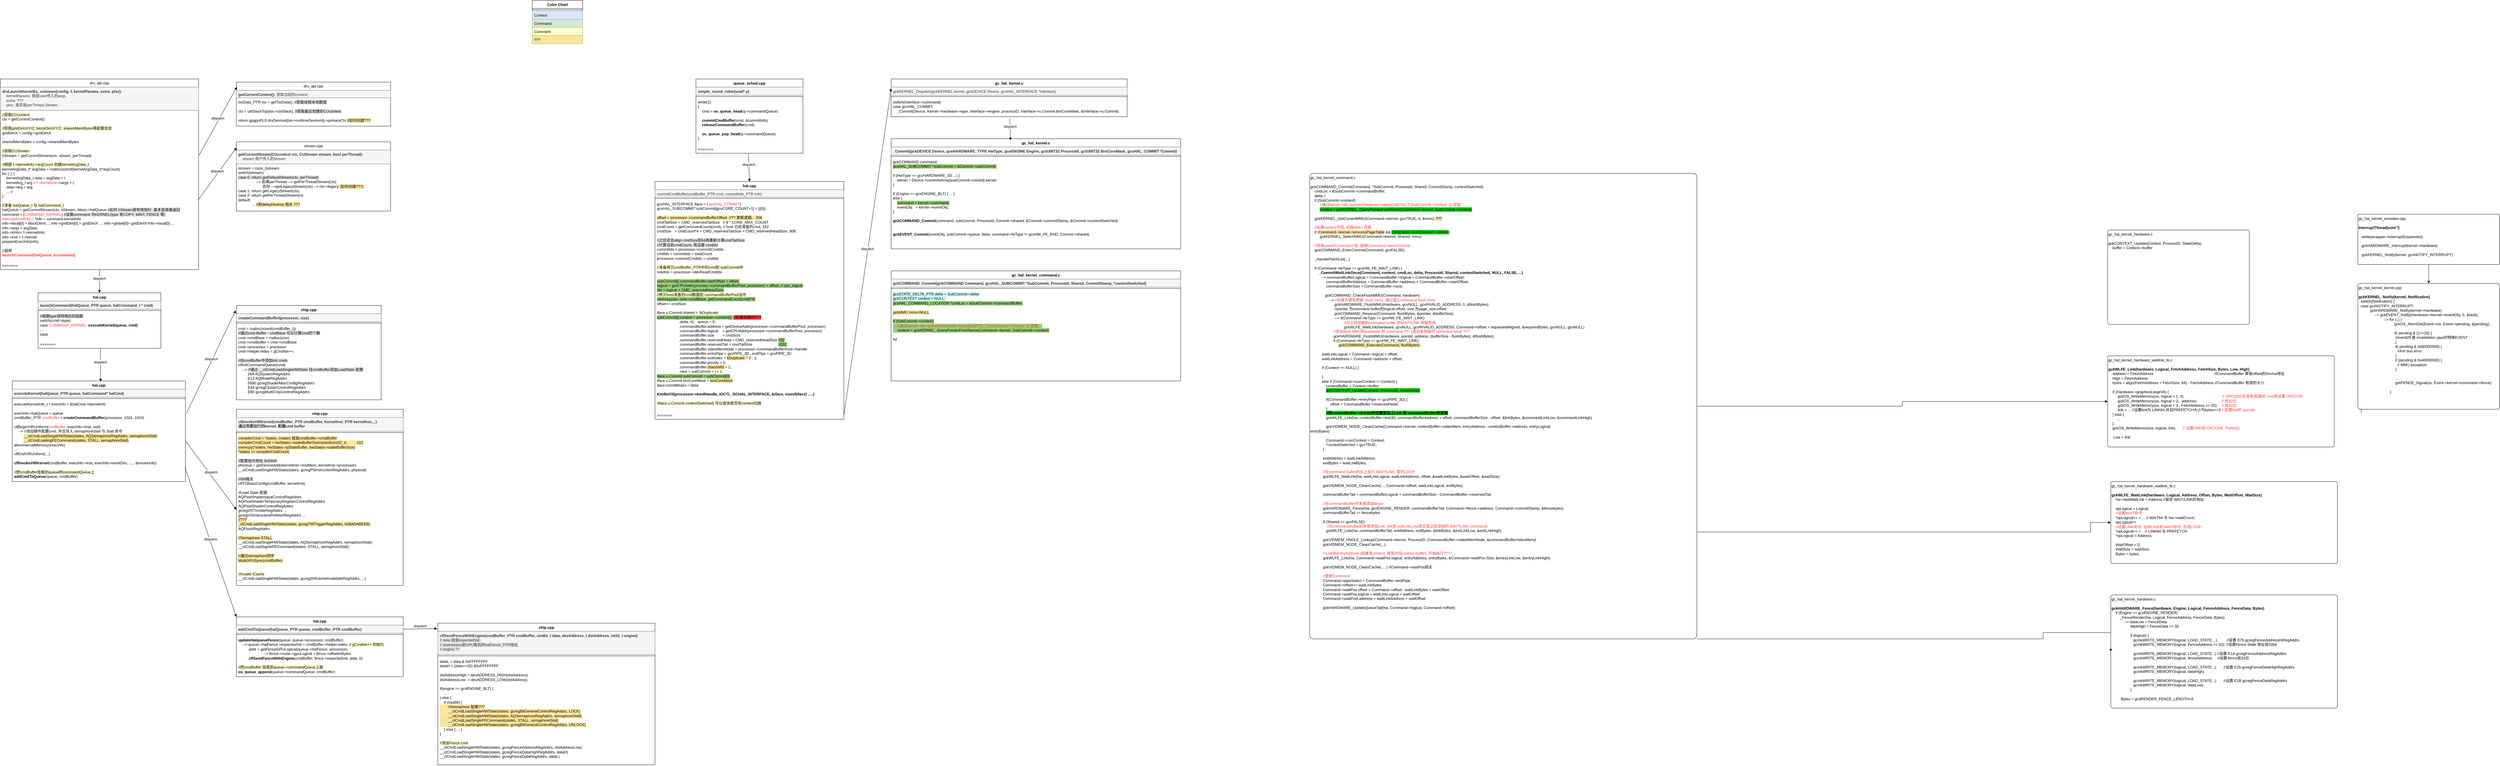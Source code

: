 <mxfile version="25.0.3">
  <diagram name="Page-1" id="9GhINJhexpfvpIPdTT9F">
    <mxGraphModel dx="2373" dy="1498" grid="1" gridSize="10" guides="1" tooltips="1" connect="1" arrows="1" fold="1" page="1" pageScale="1" pageWidth="850" pageHeight="1100" math="0" shadow="0">
      <root>
        <mxCell id="0" />
        <mxCell id="1" parent="0" />
        <mxCell id="qWvV4iFXAZPfeYybYjg1-7" style="edgeStyle=orthogonalEdgeStyle;rounded=0;orthogonalLoop=1;jettySize=auto;html=1;exitX=1;exitY=0.5;exitDx=0;exitDy=0;entryX=0;entryY=0.5;entryDx=0;entryDy=0;" parent="1" source="qWvV4iFXAZPfeYybYjg1-3" target="qWvV4iFXAZPfeYybYjg1-6" edge="1">
          <mxGeometry relative="1" as="geometry" />
        </mxCell>
        <mxCell id="qWvV4iFXAZPfeYybYjg1-9" style="edgeStyle=orthogonalEdgeStyle;rounded=0;orthogonalLoop=1;jettySize=auto;html=1;exitX=1;exitY=0.75;exitDx=0;exitDy=0;entryX=0;entryY=0.5;entryDx=0;entryDy=0;" parent="1" source="qWvV4iFXAZPfeYybYjg1-3" target="qWvV4iFXAZPfeYybYjg1-8" edge="1">
          <mxGeometry relative="1" as="geometry">
            <Array as="points">
              <mxPoint x="5720" y="1040" />
              <mxPoint x="5720" y="1010" />
            </Array>
          </mxGeometry>
        </mxCell>
        <mxCell id="qWvV4iFXAZPfeYybYjg1-3" value="gc_hal_kernel_command.c&lt;br&gt;&lt;br&gt;gckCOMMAND_Commit(Command, *SubCommit, ProcessId, Shared, CommitStamp, contextSwitched)&lt;br&gt;&amp;nbsp; &amp;nbsp; cmdLoc = &amp;amp;SubCommit-&amp;gt;commandBuffer;&lt;br&gt;&amp;nbsp; &amp;nbsp; delta =&amp;nbsp;&lt;br&gt;&amp;nbsp; &amp;nbsp; if (SubCommit-&amp;gt;context)&lt;br&gt;&amp;nbsp; &amp;nbsp; &amp;nbsp; &amp;nbsp; &amp;nbsp;&lt;font color=&quot;#ff3333&quot;&gt;//通过kernel-&amp;gt;db-&amp;gt;pointerDatabase-&amp;gt;table[(UINT32_T)SubCommit-&amp;gt;context -1] 获取&lt;/font&gt;&lt;br&gt;&amp;nbsp; &amp;nbsp; &amp;nbsp; &amp;nbsp; &amp;nbsp;&lt;span style=&quot;background-color: rgb(0, 204, 0);&quot;&gt;context = gckKERNEL_QueryPointerFromName(Command-&amp;gt;kernel, SubCommit-&amp;gt;context)&lt;/span&gt;&lt;div&gt;&lt;br&gt;&lt;/div&gt;&lt;div&gt;&amp;nbsp; &amp;nbsp; gckKERNEL_GetCurrentMMU(Command-&amp;gt;kernel, gcvTRUE, 0, &amp;amp;mmu) &lt;span style=&quot;background-color: rgb(255, 229, 153);&quot;&gt;???&lt;/span&gt;&lt;br&gt;&amp;nbsp; &amp;nbsp;&amp;nbsp;&lt;/div&gt;&lt;div&gt;&amp;nbsp; &amp;nbsp; &lt;font color=&quot;#ff3333&quot;&gt;//如果context不同, 切换MMU 页表&lt;/font&gt;&lt;/div&gt;&lt;div&gt;&amp;nbsp; &amp;nbsp; if (&lt;span style=&quot;background-color: rgb(255, 229, 153);&quot;&gt;Command-&amp;gt;kernel-&amp;gt;processPageTable&lt;/span&gt; &amp;amp;&amp;amp; &lt;span style=&quot;background-color: rgb(0, 204, 0);&quot;&gt;Command-&amp;gt;currContext!= context&lt;/span&gt;)&lt;/div&gt;&lt;div&gt;&amp;nbsp; &amp;nbsp; &amp;nbsp; &amp;nbsp; &amp;nbsp;gckKERNEL_SwitchMMU(Command-&amp;gt;kernel, Shared, mmu)&lt;br&gt;&lt;br&gt;&amp;nbsp; &amp;nbsp; &lt;font color=&quot;#ff3333&quot;&gt;//获取power/Command 锁, 递增Command-&amp;gt;atomCommit&lt;/font&gt;&lt;br&gt;&amp;nbsp; &amp;nbsp; gckCOMMAND_EnterCommit(Command, gcvFALSE);&lt;/div&gt;&lt;div&gt;&lt;br&gt;&lt;/div&gt;&lt;div&gt;&amp;nbsp; &amp;nbsp; _HandlePatchList(...)&lt;br&gt;&lt;br&gt;&amp;nbsp; &amp;nbsp; if (Command-&amp;gt;feType == gcvHW_FE_WAIT_LINK) {&lt;/div&gt;&lt;div&gt;&amp;nbsp; &amp;nbsp; &amp;nbsp; &amp;nbsp; &lt;b&gt;_CommitWaitLinkOnce(Command, context, cmdLoc, delta, ProcessId, Shared, contextSwitched, NULL, FALSE, ...)&lt;/b&gt;&lt;/div&gt;&lt;div&gt;&amp;nbsp; &amp;nbsp; &amp;nbsp; &amp;nbsp; &amp;nbsp; --&amp;gt; commandBufferLogical = CommandBuffer-&amp;gt;logical + CommandBuffer-&amp;gt;startOffset;&lt;/div&gt;&lt;div&gt;&amp;nbsp; &amp;nbsp; &amp;nbsp; &amp;nbsp; &amp;nbsp; &amp;nbsp; &amp;nbsp; &amp;nbsp;commandBufferAddress = CommandBuffer-&amp;gt;address + CommandBuffer-&amp;gt;startOffset;&lt;/div&gt;&lt;div&gt;&amp;nbsp; &amp;nbsp; &amp;nbsp; &amp;nbsp; &amp;nbsp; &amp;nbsp; &amp;nbsp; &amp;nbsp;commandBufferSize = CommandBuffer-&amp;gt;size;&lt;/div&gt;&lt;div&gt;&amp;nbsp; &amp;nbsp; &amp;nbsp; &amp;nbsp; &amp;nbsp; &amp;nbsp; &amp;nbsp;&lt;/div&gt;&lt;div&gt;&amp;nbsp; &amp;nbsp; &amp;nbsp; &amp;nbsp; &amp;nbsp; &amp;nbsp; &amp;nbsp; gckCOMMAND_CheckFlushMMU(Command, hardware)&lt;/div&gt;&lt;div&gt;&amp;nbsp; &amp;nbsp; &amp;nbsp; &amp;nbsp; &amp;nbsp; &amp;nbsp; &amp;nbsp; &amp;nbsp; &amp;nbsp; --&amp;gt; &lt;font color=&quot;#ff3333&quot;&gt;//如果页表有更新, flush mmu, 通过插入command flsuh mmu&lt;/font&gt;&lt;/div&gt;&lt;div&gt;&amp;nbsp; &amp;nbsp; &amp;nbsp; &amp;nbsp; &amp;nbsp; &amp;nbsp; &amp;nbsp; &amp;nbsp; &amp;nbsp; &amp;nbsp; &amp;nbsp; &amp;nbsp;gckHARDWARE_FlushMMU(Hardware, gcvNULL, gcvINVALID_ADDRESS, 0, &amp;amp;flushBytes);&lt;/div&gt;&lt;div&gt;&amp;nbsp; &amp;nbsp; &amp;nbsp; &amp;nbsp; &amp;nbsp; &amp;nbsp; &amp;nbsp; &amp;nbsp; &amp;nbsp; &amp;nbsp; &amp;nbsp; &amp;nbsp;//pointer 为command buffer的logical-offset, size 为page_size-offset&lt;/div&gt;&lt;div&gt;&amp;nbsp; &amp;nbsp; &amp;nbsp; &amp;nbsp; &amp;nbsp; &amp;nbsp; &amp;nbsp; &amp;nbsp; &amp;nbsp; &amp;nbsp; &amp;nbsp; &amp;nbsp;gckCOMMAND_Reserve(Command, flushBytes, &amp;amp;pointer, &amp;amp;bufferSize)&lt;/div&gt;&lt;div&gt;&amp;nbsp; &amp;nbsp; &amp;nbsp; &amp;nbsp; &amp;nbsp; &amp;nbsp; &amp;nbsp; &amp;nbsp; &amp;nbsp; &amp;nbsp; &amp;nbsp; &amp;nbsp;--&amp;gt; if(Command-&amp;gt;feType == gcvHW_FE_WAIT_LINK)&lt;/div&gt;&lt;div&gt;&amp;nbsp; &amp;nbsp; &amp;nbsp; &amp;nbsp; &amp;nbsp; &amp;nbsp; &amp;nbsp; &amp;nbsp; &amp;nbsp; &amp;nbsp; &amp;nbsp; &amp;nbsp; &amp;nbsp; &amp;nbsp; &amp;nbsp; &amp;nbsp;&amp;nbsp;&lt;font color=&quot;#ff3333&quot;&gt;//为之后挂接到command buffer 的WAIT/LINK 预留空间&lt;/font&gt;&lt;/div&gt;&lt;div&gt;&amp;nbsp; &amp;nbsp; &amp;nbsp; &amp;nbsp; &amp;nbsp; &amp;nbsp; &amp;nbsp; &amp;nbsp; &amp;nbsp; &amp;nbsp; &amp;nbsp; &amp;nbsp; &amp;nbsp; &amp;nbsp; &amp;nbsp; &amp;nbsp; gckWLFE_WaitLink(hardware, gcvNULL, gcvINVALID_ADDRESS, Command-&amp;gt;offset + requestedAligned, &amp;amp;requiredBytes, gcvNULL, gcvNULL)&lt;/div&gt;&lt;div&gt;&amp;nbsp; &amp;nbsp; &amp;nbsp; &amp;nbsp; &amp;nbsp; &amp;nbsp; &amp;nbsp; &amp;nbsp; &amp;nbsp; &amp;nbsp; &amp;nbsp;&amp;nbsp;&lt;font color=&quot;#ff3333&quot;&gt;//添加flush MMU的loadstate 和 command ??? (是否是预留的 command head ???&lt;/font&gt;&lt;/div&gt;&lt;div&gt;&amp;nbsp; &amp;nbsp; &amp;nbsp; &amp;nbsp; &amp;nbsp; &amp;nbsp; &amp;nbsp; &amp;nbsp; &amp;nbsp; &amp;nbsp; &amp;nbsp; gckHARDWARE_FlushMMU(Hardware, pointer, address, (bufferSize - flushBytes), &amp;amp;flushBytes)&lt;/div&gt;&lt;div&gt;&amp;nbsp; &amp;nbsp; &amp;nbsp; &amp;nbsp; &amp;nbsp; &amp;nbsp; &amp;nbsp; &amp;nbsp; &amp;nbsp; &amp;nbsp; &amp;nbsp; if (Command-&amp;gt;feType == gcvHW_FE_WAIT_LINK)&lt;/div&gt;&lt;div&gt;&amp;nbsp; &amp;nbsp; &amp;nbsp; &amp;nbsp; &amp;nbsp; &amp;nbsp; &amp;nbsp; &amp;nbsp; &amp;nbsp; &amp;nbsp; &amp;nbsp; &amp;nbsp; &amp;nbsp; &amp;nbsp;&lt;span style=&quot;background-color: rgb(255, 229, 153);&quot;&gt;gckCOMMAND_Execute(Command, flushBytes)&lt;/span&gt;&lt;/div&gt;&lt;div&gt;&amp;nbsp; &amp;nbsp; &amp;nbsp; &amp;nbsp; &amp;nbsp; &amp;nbsp;&lt;/div&gt;&lt;div&gt;&amp;nbsp; &amp;nbsp; &amp;nbsp; &amp;nbsp; &amp;nbsp; &amp;nbsp;waitLinkLogical = Command-&amp;gt;logical + offset;&lt;br&gt;&amp;nbsp; &amp;nbsp; &amp;nbsp; &amp;nbsp; &amp;nbsp; &amp;nbsp;waitLinkAddress = Command-&amp;gt;address + offset;&lt;/div&gt;&lt;div&gt;&amp;nbsp;&lt;/div&gt;&lt;div&gt;&amp;nbsp; &amp;nbsp; &amp;nbsp; &amp;nbsp; &amp;nbsp; &amp;nbsp;if (Context == NULL) {&lt;br&gt;&amp;nbsp; &amp;nbsp; &amp;nbsp; &amp;nbsp; &amp;nbsp; &amp;nbsp; &amp;nbsp;&lt;br&gt;&amp;nbsp; &amp;nbsp; &amp;nbsp; &amp;nbsp; &amp;nbsp; &amp;nbsp;}&lt;/div&gt;&lt;div&gt;&amp;nbsp; &amp;nbsp; &amp;nbsp; &amp;nbsp; &amp;nbsp; &amp;nbsp;else if (Command-&amp;gt;cuurContext != Context) {&lt;/div&gt;&lt;div&gt;&amp;nbsp; &amp;nbsp; &amp;nbsp; &amp;nbsp; &amp;nbsp; &amp;nbsp; &amp;nbsp; &amp;nbsp;contextBuffer = Context-&amp;gt;buffer;&lt;/div&gt;&lt;div&gt;&amp;nbsp; &amp;nbsp; &amp;nbsp; &amp;nbsp; &amp;nbsp; &amp;nbsp; &amp;nbsp; &amp;nbsp;&lt;span style=&quot;background-color: rgb(0, 204, 0);&quot;&gt;gckCONTEXT_Update(Context, ProcessID, StateDelta);&lt;/span&gt;&lt;/div&gt;&lt;div&gt;&amp;nbsp; &amp;nbsp; &amp;nbsp; &amp;nbsp; &amp;nbsp; &amp;nbsp; &amp;nbsp;&lt;/div&gt;&lt;div&gt;&amp;nbsp; &amp;nbsp; &amp;nbsp; &amp;nbsp; &amp;nbsp; &amp;nbsp; &amp;nbsp; &amp;nbsp;if(CommandBuffer-&amp;gt;entryPipe == gcvPIPE_3D) {&lt;/div&gt;&lt;div&gt;&amp;nbsp; &amp;nbsp; &amp;nbsp; &amp;nbsp; &amp;nbsp; &amp;nbsp; &amp;nbsp; &amp;nbsp; &amp;nbsp; &amp;nbsp;offset = CommandBufer-&amp;gt;reservedHead;&lt;/div&gt;&lt;div&gt;&amp;nbsp; &amp;nbsp; &amp;nbsp; &amp;nbsp; &amp;nbsp; &amp;nbsp; &amp;nbsp; &amp;nbsp;}&lt;br&gt;&amp;nbsp; &amp;nbsp; &amp;nbsp; &amp;nbsp; &amp;nbsp; &amp;nbsp; &amp;nbsp; &amp;nbsp;&lt;b style=&quot;background-color: rgb(0, 204, 0);&quot;&gt;//把contextBuffer-&amp;gt;link3D的位置添加上Link 到 commandBuffer的末尾&lt;/b&gt;&lt;br&gt;&amp;nbsp; &amp;nbsp; &amp;nbsp; &amp;nbsp; &amp;nbsp; &amp;nbsp; &amp;nbsp; &amp;nbsp;gckWLFE_Link(hw, contextBuffer-&amp;gt;link3D, commandBufferAddress + offset, commandBufferSize - offset, &amp;amp;linkBytes, &amp;amp;commandLinkLow, &amp;amp;commandLinkHigh)&lt;/div&gt;&lt;div&gt;&amp;nbsp; &amp;nbsp; &amp;nbsp; &amp;nbsp; &amp;nbsp; &amp;nbsp; &amp;nbsp;&lt;/div&gt;&lt;div&gt;&amp;nbsp; &amp;nbsp; &amp;nbsp; &amp;nbsp; &amp;nbsp; &amp;nbsp; &amp;nbsp; &amp;nbsp;gckVIDMEM_NODE_CleanCache(Command-&amp;gt;kernel, contextBuffer-&amp;gt;videoMem, entryAddress - contextBuffer-&amp;gt;address, entryLogical,&amp;nbsp;&lt;/div&gt;&lt;div&gt;entryBytes)&lt;/div&gt;&lt;div&gt;&lt;br&gt;&lt;/div&gt;&lt;div&gt;&amp;nbsp; &amp;nbsp; &amp;nbsp; &amp;nbsp; &amp;nbsp; &amp;nbsp; &amp;nbsp; &amp;nbsp;Command-&amp;gt;currContext = Context;&lt;/div&gt;&lt;div&gt;&amp;nbsp; &amp;nbsp; &amp;nbsp; &amp;nbsp; &amp;nbsp; &amp;nbsp; &amp;nbsp; &amp;nbsp;*contextSwitched = gcvTRUE;&lt;/div&gt;&lt;div&gt;&amp;nbsp; &amp;nbsp; &amp;nbsp; &amp;nbsp; &amp;nbsp; &amp;nbsp; }&lt;/div&gt;&lt;div&gt;&lt;br&gt;&lt;/div&gt;&lt;div&gt;&amp;nbsp; &amp;nbsp; &amp;nbsp; &amp;nbsp; &amp;nbsp; &amp;nbsp; exitAddress = waitLinkAddress;&lt;/div&gt;&lt;div&gt;&amp;nbsp; &amp;nbsp; &amp;nbsp; &amp;nbsp; &amp;nbsp; &amp;nbsp; exitBytes = waitLinkBytes;&lt;/div&gt;&lt;div&gt;&lt;br&gt;&lt;/div&gt;&lt;div&gt;&amp;nbsp; &amp;nbsp; &amp;nbsp; &amp;nbsp; &amp;nbsp; &amp;nbsp; &lt;font color=&quot;#ff3333&quot;&gt;//在command buffer的头上加入 WAIT/LINK, 暂时LOOP&lt;/font&gt;&lt;/div&gt;&lt;div&gt;&amp;nbsp; &amp;nbsp; &amp;nbsp; &amp;nbsp; &amp;nbsp; &amp;nbsp; gckWLFE_WaitLink(hw, waitLinkLogical, waitLinkAddress, offset, &amp;amp;waitLinkBytes, &amp;amp;waitOffset, &amp;amp;waitSize);&lt;/div&gt;&lt;div&gt;&lt;br&gt;&lt;/div&gt;&lt;div&gt;&amp;nbsp; &amp;nbsp; &amp;nbsp; &amp;nbsp; &amp;nbsp; &amp;nbsp; gckVIDMEM_NODE_CleanCache(..., Command-&amp;gt;offset, waitLinkLogical, exitBytes)&lt;/div&gt;&lt;div&gt;&amp;nbsp; &amp;nbsp; &amp;nbsp; &amp;nbsp; &amp;nbsp; &amp;nbsp;&amp;nbsp;&lt;/div&gt;&lt;div&gt;&amp;nbsp; &amp;nbsp; &amp;nbsp; &amp;nbsp; &amp;nbsp; &amp;nbsp; commandBufferTail = commandBufferLogical + commandBufferSize - CommandBuffer-&amp;gt;reservedTail&lt;/div&gt;&lt;div&gt;&amp;nbsp; &amp;nbsp; &amp;nbsp; &amp;nbsp; &amp;nbsp; &amp;nbsp;&amp;nbsp;&lt;/div&gt;&lt;div&gt;&amp;nbsp; &amp;nbsp; &amp;nbsp; &amp;nbsp; &amp;nbsp; &amp;nbsp; &lt;font color=&quot;#ff3333&quot;&gt;//在commandbuffer的末尾添加fence&lt;/font&gt;&lt;br&gt;&amp;nbsp; &amp;nbsp; &amp;nbsp; &amp;nbsp; &amp;nbsp; &amp;nbsp; gckHARDWARE_Fence(hw, gcvENGINE_RENDER, commandBufferTail, Command-&amp;gt;fence-&amp;gt;address, Command-&amp;gt;commitStamp, &amp;amp;fencebytes)&lt;/div&gt;&lt;div&gt;&amp;nbsp; &amp;nbsp; &amp;nbsp; &amp;nbsp; &amp;nbsp; &amp;nbsp; commandBufferTail += fencebytes&lt;/div&gt;&lt;div&gt;&lt;br&gt;&lt;/div&gt;&lt;div&gt;&amp;nbsp; &amp;nbsp; &amp;nbsp; &amp;nbsp; &amp;nbsp; &amp;nbsp; if (Shared == gcvFALSE)&lt;/div&gt;&lt;div&gt;&amp;nbsp; &amp;nbsp; &amp;nbsp; &amp;nbsp; &amp;nbsp; &amp;nbsp; &amp;nbsp; &amp;nbsp; &lt;font color=&quot;#ff3333&quot;&gt;//在commandbuffer的末尾添加Link, link到 exitLinkLow(其实是之前添加的 WAIT/LINK command)&lt;/font&gt;&lt;br&gt;&amp;nbsp; &amp;nbsp; &amp;nbsp; &amp;nbsp; &amp;nbsp; &amp;nbsp; &amp;nbsp; &amp;nbsp;gckWLFE_Link(hw, commandBufferTail, exitAddress, exitBytes, &amp;amp;linkBytes, &amp;amp;exitLinkLow, &amp;amp;exitLinkHigh)&lt;/div&gt;&lt;div&gt;&amp;nbsp; &amp;nbsp; &amp;nbsp; &amp;nbsp; &amp;nbsp; &amp;nbsp;&amp;nbsp;&lt;/div&gt;&lt;div&gt;&amp;nbsp; &amp;nbsp; &amp;nbsp; &amp;nbsp; &amp;nbsp; &amp;nbsp; gckVIDMEM_HNDLE_Lookup(Command-&amp;gt;kernel, ProcessID, CommandBuffer-&amp;gt;videoMemNode, &amp;amp;commandBufferVideoMem)l&lt;/div&gt;&lt;div&gt;&amp;nbsp; &amp;nbsp; &amp;nbsp; &amp;nbsp; &amp;nbsp; &amp;nbsp; gckVIDMEM_NODE_CleanCache(...)&lt;br&gt;&lt;br&gt;&amp;nbsp; &amp;nbsp; &amp;nbsp; &amp;nbsp; &amp;nbsp; &amp;nbsp; &lt;font color=&quot;#ff3333&quot;&gt;// Link到entryAddress (如果有context, 就是对应context-buffer), 开始执行????&lt;/font&gt;&lt;br&gt;&amp;nbsp; &amp;nbsp; &amp;nbsp; &amp;nbsp; &amp;nbsp; &amp;nbsp; gckWLFE_Link(hw, Command-&amp;gt;waitPos.logical, entryAddress, entryBytes, &amp;amp;Command-&amp;gt;waitPos.Size, &amp;amp;entryLinkLow, &amp;amp;entryLinkHight)&lt;br&gt;&lt;br&gt;&amp;nbsp; &amp;nbsp; &amp;nbsp; &amp;nbsp; &amp;nbsp; &amp;nbsp; gckVIDMEM_NODE_CleanCache(.... ) //Command-&amp;gt;waitPos相关&lt;/div&gt;&lt;div&gt;&lt;br&gt;&lt;/div&gt;&lt;div&gt;&amp;nbsp; &amp;nbsp; &amp;nbsp; &amp;nbsp; &amp;nbsp; &amp;nbsp; &lt;font color=&quot;#ff3333&quot;&gt;//更新Command&lt;/font&gt;&lt;/div&gt;&lt;div&gt;&amp;nbsp; &amp;nbsp; &amp;nbsp; &amp;nbsp; &amp;nbsp; &amp;nbsp; Command-&amp;gt;pipeSelect = CommandBuffer-&amp;gt;exitPipe;&lt;/div&gt;&lt;div&gt;&amp;nbsp; &amp;nbsp; &amp;nbsp; &amp;nbsp; &amp;nbsp; &amp;nbsp; Command-&amp;gt;offset+= waitLinkBytes&lt;/div&gt;&lt;div&gt;&amp;nbsp; &amp;nbsp; &amp;nbsp; &amp;nbsp; &amp;nbsp; &amp;nbsp; Command-&amp;gt;waitPos.offset = Command-&amp;gt;offset - waitLinkBytes + waitOffset&lt;/div&gt;&lt;div&gt;&amp;nbsp; &amp;nbsp; &amp;nbsp; &amp;nbsp; &amp;nbsp; &amp;nbsp; Command-&amp;gt;waitPos.logical = waitLinkLogical + waitOffset&lt;br&gt;&amp;nbsp; &amp;nbsp; &amp;nbsp; &amp;nbsp; &amp;nbsp; &amp;nbsp; Command-&amp;gt;waitPost.address = waitLinkAddress + waitOffset&lt;/div&gt;&lt;div&gt;&lt;br&gt;&lt;/div&gt;&lt;div&gt;&amp;nbsp; &amp;nbsp; &amp;nbsp; &amp;nbsp; &amp;nbsp; &amp;nbsp; gckHARDWARE_UpdateQueueTail(hw, Command-&amp;gt;logical, Command-&amp;gt;offset)&lt;/div&gt;&lt;div&gt;&amp;nbsp; &amp;nbsp; &amp;nbsp; &amp;nbsp; &amp;nbsp; &amp;nbsp;&amp;nbsp;&lt;/div&gt;&lt;div&gt;&lt;br&gt;&lt;/div&gt;&lt;div&gt;&lt;br&gt;&lt;/div&gt;&lt;div&gt;&lt;br&gt;&lt;/div&gt;&lt;div&gt;&lt;br&gt;&lt;/div&gt;&lt;div&gt;&lt;br&gt;&lt;/div&gt;&lt;div&gt;&lt;br&gt;&lt;/div&gt;&lt;div&gt;&lt;br&gt;&lt;/div&gt;&lt;div&gt;&lt;br&gt;&lt;/div&gt;&lt;div&gt;&lt;br&gt;&lt;/div&gt;&lt;div&gt;&lt;br&gt;&lt;/div&gt;&lt;div&gt;&lt;br&gt;&lt;/div&gt;&lt;div&gt;&lt;br&gt;&lt;/div&gt;&lt;div&gt;&lt;br&gt;&lt;/div&gt;&lt;div&gt;&lt;br&gt;&lt;/div&gt;&lt;div&gt;&lt;br&gt;&lt;/div&gt;&lt;div&gt;&lt;br&gt;&lt;/div&gt;&lt;div&gt;&lt;br&gt;&lt;/div&gt;&lt;div&gt;&lt;br&gt;&lt;/div&gt;&lt;div&gt;&lt;br&gt;&lt;/div&gt;&lt;div&gt;&lt;br&gt;&lt;/div&gt;&lt;div&gt;&lt;br&gt;&lt;/div&gt;&lt;div&gt;&lt;br&gt;&lt;/div&gt;" style="rounded=1;whiteSpace=wrap;html=1;align=left;arcSize=1;verticalAlign=top;" parent="1" vertex="1">
          <mxGeometry x="3240" y="-100" width="1230" height="1480" as="geometry" />
        </mxCell>
        <mxCell id="qWvV4iFXAZPfeYybYjg1-5" value="gc_hal_kernel_hardware.c&lt;div&gt;&lt;br&gt;&lt;/div&gt;&lt;div&gt;gckCONTEXT_Update(Context, ProcessID, StateDelta)&lt;/div&gt;&lt;div&gt;&amp;nbsp; &amp;nbsp; buffer = Context-&amp;gt;buffer&lt;/div&gt;&lt;div&gt;&amp;nbsp; &amp;nbsp;&amp;nbsp;&lt;/div&gt;" style="rounded=1;whiteSpace=wrap;html=1;arcSize=2;align=left;horizontal=1;verticalAlign=top;" parent="1" vertex="1">
          <mxGeometry x="5775" y="80" width="450" height="300" as="geometry" />
        </mxCell>
        <mxCell id="qWvV4iFXAZPfeYybYjg1-6" value="gc_hal_kernel_hardware_waitlink_fe.c&lt;div&gt;&lt;br&gt;&lt;/div&gt;&lt;div&gt;&lt;b&gt;gckWLFE_Link(hardware, Logical, FetchAddress, FetchSize, Bytes, Low, High)&lt;/b&gt;&lt;/div&gt;&lt;div&gt;&amp;nbsp; &amp;nbsp; address = FetchAddress&amp;nbsp; &amp;nbsp; &amp;nbsp; &amp;nbsp; &amp;nbsp; &amp;nbsp; &amp;nbsp; &amp;nbsp; &amp;nbsp; &amp;nbsp; &amp;nbsp; &amp;nbsp; &amp;nbsp; &amp;nbsp; &amp;nbsp; &amp;nbsp; &amp;nbsp; &amp;nbsp; &amp;nbsp; &amp;nbsp; &amp;nbsp; &amp;nbsp; &amp;nbsp; &amp;nbsp; &amp;nbsp; &amp;nbsp; &amp;nbsp; &amp;nbsp; &amp;nbsp; //CommandBuffer 算是offset的Device地址&lt;br&gt;&amp;nbsp; &amp;nbsp; High = FetchAddress&lt;/div&gt;&lt;div&gt;&amp;nbsp; &amp;nbsp; bytes = align(FetchAddress + FetchSize, 64) - FetchAddress //CommandBuffer 有效的大小&lt;br&gt;&amp;nbsp; &amp;nbsp;&amp;nbsp;&lt;/div&gt;&lt;div&gt;&amp;nbsp; &amp;nbsp; if (Hardware-&amp;gt;graphicsLargeVA) {&lt;/div&gt;&lt;div&gt;&amp;nbsp; &amp;nbsp; &amp;nbsp; &amp;nbsp; &amp;nbsp;gckOS_WriteMemory(os, logical + 1, 0)&amp;nbsp; &amp;nbsp; &amp;nbsp; &amp;nbsp; &amp;nbsp; &amp;nbsp; &amp;nbsp; &amp;nbsp; &amp;nbsp; &amp;nbsp; &amp;nbsp; &amp;nbsp; &amp;nbsp; &amp;nbsp; &amp;nbsp; &amp;nbsp; &amp;nbsp; &amp;nbsp; &amp;nbsp;&lt;font color=&quot;#ff3333&quot;&gt;// OPCODE先清零(配置好 cmd再设置 OPCODE&lt;/font&gt;&lt;/div&gt;&lt;div&gt;&amp;nbsp; &amp;nbsp; &amp;nbsp; &amp;nbsp; &amp;nbsp;gckOS_WriteMemory(os, logical + 2，address)&amp;nbsp; &amp;nbsp; &amp;nbsp; &amp;nbsp; &amp;nbsp; &amp;nbsp; &amp;nbsp; &amp;nbsp; &amp;nbsp; &amp;nbsp; &amp;nbsp; &amp;nbsp;&amp;nbsp;&lt;font color=&quot;#ff3333&quot;&gt;// 低32位&amp;nbsp; &amp;nbsp; &amp;nbsp; &amp;nbsp; &amp;nbsp; &amp;nbsp; &amp;nbsp; &amp;nbsp;&amp;nbsp;&lt;/font&gt;&lt;/div&gt;&lt;div&gt;&amp;nbsp; &amp;nbsp; &amp;nbsp; &amp;nbsp; &amp;nbsp;gckOS_WriteMemory(os, logical + 3 , FetchAddress &amp;gt;&amp;gt; 32);&amp;nbsp; &amp;nbsp;&amp;nbsp;&lt;font color=&quot;#ff3333&quot;&gt;// 高32位&lt;/font&gt;&lt;/div&gt;&lt;div&gt;&amp;nbsp; &amp;nbsp; &amp;nbsp; &amp;nbsp; &amp;nbsp;link = ... //设置link为 LINK64 并且PREFETCH大小为bytes&amp;gt;&amp;gt;3 &lt;font color=&quot;#ff3333&quot;&gt;// 配置link的 opcode&lt;/font&gt;&lt;/div&gt;&lt;div&gt;&amp;nbsp; &amp;nbsp; } else {&lt;/div&gt;&lt;div&gt;&amp;nbsp; &amp;nbsp; &amp;nbsp; &amp;nbsp; ...&lt;/div&gt;&lt;div&gt;&amp;nbsp; &amp;nbsp; }&lt;/div&gt;&lt;div&gt;&amp;nbsp; &amp;nbsp; gckOS_WriteMemory(os, logical, link)&amp;nbsp; &amp;nbsp; &amp;nbsp; &amp;nbsp;&lt;font color=&quot;#ff3333&quot;&gt;// 设置CMD的 OPCODE, Prefetch&lt;/font&gt;&lt;/div&gt;&lt;div&gt;&amp;nbsp; &amp;nbsp;&amp;nbsp;&lt;br&gt;&amp;nbsp; &amp;nbsp; &amp;nbsp;Low = link&lt;/div&gt;" style="rounded=1;whiteSpace=wrap;html=1;arcSize=2;align=left;horizontal=1;verticalAlign=top;" parent="1" vertex="1">
          <mxGeometry x="5775" y="480" width="720" height="290" as="geometry" />
        </mxCell>
        <mxCell id="qWvV4iFXAZPfeYybYjg1-8" value="gc_hal_kernel_hardware_waitlink_fe.c&lt;div&gt;&lt;br&gt;&lt;/div&gt;&lt;div&gt;&lt;b&gt;gckWLFE_WaitLink(hardware, Logical, Address, Offset, Bytes, WaitOffset, WaitSize)&lt;/b&gt;&lt;/div&gt;&lt;div&gt;&lt;span style=&quot;background-color: initial;&quot;&gt;&amp;nbsp; &amp;nbsp; hw-&amp;gt;lastWaitLink = Address //保存 WAIT/LINK的地址&lt;br&gt;&amp;nbsp; &amp;nbsp; &amp;nbsp; &amp;nbsp;&amp;nbsp;&lt;/span&gt;&lt;/div&gt;&lt;div&gt;&amp;nbsp; &amp;nbsp; opLogical = Logical;&lt;/div&gt;&lt;div&gt;&amp;nbsp; &amp;nbsp; &lt;font color=&quot;#ff3333&quot;&gt;//设置WAIT命令&lt;/font&gt;&lt;/div&gt;&lt;div&gt;&amp;nbsp; &amp;nbsp; *opLogical++ = ... // WAIT64 与 hw-&amp;gt;waitCount;&lt;/div&gt;&lt;div&gt;&amp;nbsp; &amp;nbsp; opLogical++&lt;/div&gt;&lt;div&gt;&amp;nbsp; &amp;nbsp; &lt;font color=&quot;#ff3333&quot;&gt;//设置LINK命令, 当前LINK到 WAIT命令, 形成LOOP&lt;/font&gt;&lt;/div&gt;&lt;div&gt;&amp;nbsp; &amp;nbsp; *opLogical++ = ...// LINK64 与 PREFETCH&lt;/div&gt;&lt;div&gt;&amp;nbsp; &amp;nbsp; *opLogical = Address;&lt;/div&gt;&lt;div&gt;&lt;br&gt;&lt;/div&gt;&lt;div&gt;&amp;nbsp; &amp;nbsp; WaitOffset = 0;&lt;/div&gt;&lt;div&gt;&amp;nbsp; &amp;nbsp; WaitSize = waitSize;&lt;/div&gt;&lt;div&gt;&amp;nbsp; &amp;nbsp; Bytes = bytes;&lt;br&gt;&lt;/div&gt;" style="rounded=1;whiteSpace=wrap;html=1;arcSize=2;align=left;horizontal=1;verticalAlign=top;" parent="1" vertex="1">
          <mxGeometry x="5785" y="880" width="720" height="260" as="geometry" />
        </mxCell>
        <mxCell id="qWvV4iFXAZPfeYybYjg1-10" value="gc_hal_kernel_hardware.c&lt;div&gt;&lt;br&gt;&lt;/div&gt;&lt;div&gt;&lt;b&gt;gckHARDWARE_Fence(hardware, Engine, Logical, FenceAddress, FenceData, Bytes)&lt;/b&gt;&lt;/div&gt;&lt;div&gt;&lt;span style=&quot;background-color: initial;&quot;&gt;&amp;nbsp; &amp;nbsp; if (Engine == gcvENGINE_RENDER)&lt;/span&gt;&lt;/div&gt;&lt;div&gt;&lt;span style=&quot;background-color: initial;&quot;&gt;&amp;nbsp; &amp;nbsp; &amp;nbsp; &amp;nbsp; _FenceRender(hw, Logical, FenceAddress, FenceData, Bytes)&lt;br&gt;&amp;nbsp; &amp;nbsp; &amp;nbsp; &amp;nbsp; &amp;nbsp; &amp;nbsp; --&amp;gt; dataLow = FenceData&lt;br&gt;&amp;nbsp; &amp;nbsp; &amp;nbsp; &amp;nbsp; &amp;nbsp; &amp;nbsp; &amp;nbsp; &amp;nbsp; &amp;nbsp; dataHigh = FenceData &amp;gt;&amp;gt; 32&lt;br&gt;&amp;nbsp; &amp;nbsp; &amp;nbsp; &amp;nbsp; &amp;nbsp; &amp;nbsp; &amp;nbsp; &amp;nbsp; &amp;nbsp;&amp;nbsp;&lt;/span&gt;&lt;/div&gt;&lt;div&gt;&lt;span style=&quot;background-color: initial;&quot;&gt;&amp;nbsp; &amp;nbsp; &amp;nbsp; &amp;nbsp; &amp;nbsp; &amp;nbsp; &amp;nbsp; &amp;nbsp; &amp;nbsp; if (logical) {&lt;/span&gt;&lt;/div&gt;&lt;div&gt;&lt;span style=&quot;background-color: initial;&quot;&gt;&amp;nbsp; &amp;nbsp; &amp;nbsp; &amp;nbsp; &amp;nbsp; &amp;nbsp; &amp;nbsp; &amp;nbsp; &amp;nbsp; &amp;nbsp; &amp;nbsp;gcmkWRITE_MEMORY(logical, LOAD_STATE....)&amp;nbsp; &amp;nbsp; &amp;nbsp; &amp;nbsp; &amp;nbsp;//设置 E75 gcregFenceAddressHiRegAddrs&lt;/span&gt;&lt;/div&gt;&lt;div&gt;&lt;span style=&quot;background-color: initial;&quot;&gt;&amp;nbsp; &amp;nbsp; &amp;nbsp; &amp;nbsp; &amp;nbsp; &amp;nbsp; &amp;nbsp; &amp;nbsp; &amp;nbsp; &amp;nbsp; &amp;nbsp;gcmkWRITE_MEMORY(logical, FenceAddress &amp;gt;&amp;gt; 32); //设置Fence State 地址高32bit&lt;/span&gt;&lt;/div&gt;&lt;div&gt;&lt;span style=&quot;background-color: initial;&quot;&gt;&amp;nbsp; &amp;nbsp; &amp;nbsp; &amp;nbsp; &amp;nbsp; &amp;nbsp; &amp;nbsp; &amp;nbsp; &amp;nbsp;&amp;nbsp;&lt;/span&gt;&lt;/div&gt;&lt;div&gt;&lt;span style=&quot;background-color: initial;&quot;&gt;&amp;nbsp; &amp;nbsp; &amp;nbsp; &amp;nbsp; &amp;nbsp; &amp;nbsp; &amp;nbsp; &amp;nbsp; &amp;nbsp; &amp;nbsp; &amp;nbsp;gcmkWRITE_MEMORY(logical, LOAD_STATE...) //设置 E1A gcregFenceAddressRegAddrs&lt;br&gt;&amp;nbsp; &amp;nbsp; &amp;nbsp; &amp;nbsp; &amp;nbsp; &amp;nbsp; &amp;nbsp; &amp;nbsp; &amp;nbsp; &amp;nbsp; &amp;nbsp;gcmkWRITE_MEMORY(logical, fenceAddress)&amp;nbsp; &amp;nbsp; &amp;nbsp;//设置 fence低32位&lt;br&gt;&lt;br&gt;&amp;nbsp; &amp;nbsp; &amp;nbsp; &amp;nbsp; &amp;nbsp; &amp;nbsp; &amp;nbsp; &amp;nbsp; &amp;nbsp; &amp;nbsp; &amp;nbsp;gcmkWRITE_MEMORY(logical, LOAD_STATE...)&amp;nbsp; &amp;nbsp; &amp;nbsp; &amp;nbsp;//设置 E26 gcregFenceDataHighRegAddrs&lt;/span&gt;&lt;/div&gt;&lt;div&gt;&lt;span style=&quot;background-color: initial;&quot;&gt;&amp;nbsp; &amp;nbsp; &amp;nbsp; &amp;nbsp; &amp;nbsp; &amp;nbsp; &amp;nbsp; &amp;nbsp; &amp;nbsp; &amp;nbsp; &amp;nbsp;gcmkWRITE_MEMORY(logical, dataHigh)&amp;nbsp; &amp;nbsp; &amp;nbsp; &amp;nbsp; &amp;nbsp; &amp;nbsp; &amp;nbsp; &amp;nbsp; &amp;nbsp;&amp;nbsp;&lt;br&gt;&lt;br&gt;&amp;nbsp; &amp;nbsp; &amp;nbsp; &amp;nbsp; &amp;nbsp; &amp;nbsp; &amp;nbsp; &amp;nbsp; &amp;nbsp; &amp;nbsp; &amp;nbsp;gcmkWRITE_MEMORY(logical, LOAD_STATE...)&amp;nbsp; &amp;nbsp; &amp;nbsp; &amp;nbsp;//设置 E1B gcregFenceDataRegAddrs&lt;/span&gt;&lt;/div&gt;&lt;div&gt;&lt;span style=&quot;background-color: initial;&quot;&gt;&amp;nbsp; &amp;nbsp; &amp;nbsp; &amp;nbsp; &amp;nbsp; &amp;nbsp; &amp;nbsp; &amp;nbsp; &amp;nbsp; &amp;nbsp; &amp;nbsp;gcmkWRITE_MEMORY(logical, dataLow)&lt;br&gt;&amp;nbsp; &amp;nbsp; &amp;nbsp; &amp;nbsp; &amp;nbsp; &amp;nbsp; &amp;nbsp; &amp;nbsp; &amp;nbsp; }&lt;/span&gt;&lt;/div&gt;&lt;div&gt;&lt;span style=&quot;background-color: initial;&quot;&gt;&lt;br&gt;&lt;/span&gt;&lt;/div&gt;&lt;div&gt;&lt;span style=&quot;background-color: initial;&quot;&gt;&amp;nbsp; &amp;nbsp; &amp;nbsp; &amp;nbsp; &amp;nbsp;Bytes = gcdRENDER_FENCE_LENGTH+8&amp;nbsp;&amp;nbsp;&lt;/span&gt;&lt;/div&gt;&lt;div&gt;&lt;span style=&quot;background-color: initial;&quot;&gt;&lt;br&gt;&lt;/span&gt;&lt;/div&gt;&lt;div&gt;&lt;span style=&quot;background-color: initial;&quot;&gt;&amp;nbsp; &amp;nbsp; &amp;nbsp;&amp;nbsp;&lt;/span&gt;&lt;/div&gt;" style="rounded=1;whiteSpace=wrap;html=1;arcSize=2;align=left;horizontal=1;verticalAlign=top;" parent="1" vertex="1">
          <mxGeometry x="5785" y="1240" width="720" height="360" as="geometry" />
        </mxCell>
        <mxCell id="qWvV4iFXAZPfeYybYjg1-11" style="edgeStyle=orthogonalEdgeStyle;rounded=0;orthogonalLoop=1;jettySize=auto;html=1;exitX=1;exitY=1;exitDx=0;exitDy=0;entryX=0;entryY=0.5;entryDx=0;entryDy=0;" parent="1" source="qWvV4iFXAZPfeYybYjg1-3" target="qWvV4iFXAZPfeYybYjg1-10" edge="1">
          <mxGeometry relative="1" as="geometry">
            <mxPoint x="5580" y="1050" as="sourcePoint" />
            <mxPoint x="5795" y="1020" as="targetPoint" />
            <Array as="points">
              <mxPoint x="5570" y="1360" />
              <mxPoint x="5785" y="1360" />
            </Array>
          </mxGeometry>
        </mxCell>
        <mxCell id="qWvV4iFXAZPfeYybYjg1-12" value="&lt;div&gt;gc_hal_kernel_kernel.cpp&lt;/div&gt;&lt;div&gt;&lt;br&gt;&lt;/div&gt;&lt;div&gt;&lt;b&gt;gckKERNEL_Notify(kernel, Notification)&lt;/b&gt;&lt;/div&gt;&lt;div&gt;&amp;nbsp; switch(Notification) {&lt;/div&gt;&lt;div&gt;&amp;nbsp; case gcvNOTIFY_INTERRUPT:&lt;/div&gt;&lt;div&gt;&amp;nbsp; &amp;nbsp; &amp;nbsp; &amp;nbsp; &amp;nbsp; &amp;nbsp;gckHARDWARE_Notify(kernel-&amp;gt;hardware)&lt;/div&gt;&lt;div&gt;&amp;nbsp; &amp;nbsp; &amp;nbsp; &amp;nbsp; &amp;nbsp; &amp;nbsp; &amp;nbsp; &amp;nbsp;--&amp;gt; gckEVENT_Notify(Hardware-&amp;gt;kernel-&amp;gt;eventObj, 0, &amp;amp;fault);&lt;/div&gt;&lt;div&gt;&amp;nbsp; &amp;nbsp; &amp;nbsp; &amp;nbsp; &amp;nbsp; &amp;nbsp; &amp;nbsp; &amp;nbsp; &amp;nbsp; &amp;nbsp; &amp;nbsp; &amp;nbsp; --&amp;gt; for (;;) {&lt;/div&gt;&lt;div&gt;&amp;nbsp; &amp;nbsp; &amp;nbsp; &amp;nbsp; &amp;nbsp; &amp;nbsp; &amp;nbsp; &amp;nbsp; &amp;nbsp; &amp;nbsp; &amp;nbsp; &amp;nbsp; &amp;nbsp; &amp;nbsp; &amp;nbsp; &amp;nbsp; &amp;nbsp; gckOS_AtomGet(Event-&amp;gt;os, Event-&amp;gt;pending, &amp;amp;pending);&lt;/div&gt;&lt;div&gt;&amp;nbsp; &amp;nbsp; &amp;nbsp; &amp;nbsp; &amp;nbsp; &amp;nbsp; &amp;nbsp; &amp;nbsp; &amp;nbsp; &amp;nbsp; &amp;nbsp; &amp;nbsp; &amp;nbsp; &amp;nbsp; &amp;nbsp; &amp;nbsp; &amp;nbsp;&amp;nbsp;&lt;/div&gt;&lt;div&gt;&amp;nbsp; &amp;nbsp; &amp;nbsp; &amp;nbsp; &amp;nbsp; &amp;nbsp; &amp;nbsp; &amp;nbsp; &amp;nbsp; &amp;nbsp; &amp;nbsp; &amp;nbsp; &amp;nbsp; &amp;nbsp; &amp;nbsp; &amp;nbsp; &amp;nbsp; if( pending &amp;amp; (1&amp;lt;&amp;lt;29) {&lt;/div&gt;&lt;div&gt;&amp;nbsp; &amp;nbsp; &amp;nbsp; &amp;nbsp; &amp;nbsp; &amp;nbsp; &amp;nbsp; &amp;nbsp; &amp;nbsp; &amp;nbsp; &amp;nbsp; &amp;nbsp; &amp;nbsp; &amp;nbsp; &amp;nbsp; &amp;nbsp; &amp;nbsp; &amp;nbsp;//event29 是 invalidation pipe的特殊EVENT&lt;/div&gt;&lt;div&gt;&amp;nbsp; &amp;nbsp; &amp;nbsp; &amp;nbsp; &amp;nbsp; &amp;nbsp; &amp;nbsp; &amp;nbsp; &amp;nbsp; &amp;nbsp; &amp;nbsp; &amp;nbsp; &amp;nbsp; &amp;nbsp; &amp;nbsp; &amp;nbsp; &amp;nbsp; &amp;nbsp;}&lt;/div&gt;&lt;div&gt;&amp;nbsp; &amp;nbsp; &amp;nbsp; &amp;nbsp; &amp;nbsp; &amp;nbsp; &amp;nbsp; &amp;nbsp; &amp;nbsp; &amp;nbsp; &amp;nbsp; &amp;nbsp; &amp;nbsp; &amp;nbsp; &amp;nbsp; &amp;nbsp; &amp;nbsp; &amp;nbsp;if( pending &amp;amp; 0x80000000) {&lt;/div&gt;&lt;div&gt;&amp;nbsp; &amp;nbsp; &amp;nbsp; &amp;nbsp; &amp;nbsp; &amp;nbsp; &amp;nbsp; &amp;nbsp; &amp;nbsp; &amp;nbsp; &amp;nbsp; &amp;nbsp; &amp;nbsp; &amp;nbsp; &amp;nbsp; &amp;nbsp; &amp;nbsp; &amp;nbsp; &amp;nbsp;//AXI bus error&lt;/div&gt;&lt;div&gt;&amp;nbsp; &amp;nbsp; &amp;nbsp; &amp;nbsp; &amp;nbsp; &amp;nbsp; &amp;nbsp; &amp;nbsp; &amp;nbsp; &amp;nbsp; &amp;nbsp; &amp;nbsp; &amp;nbsp; &amp;nbsp; &amp;nbsp; &amp;nbsp; &amp;nbsp; &amp;nbsp;}&lt;/div&gt;&lt;div&gt;&amp;nbsp; &amp;nbsp; &amp;nbsp; &amp;nbsp; &amp;nbsp; &amp;nbsp; &amp;nbsp; &amp;nbsp; &amp;nbsp; &amp;nbsp; &amp;nbsp; &amp;nbsp; &amp;nbsp; &amp;nbsp; &amp;nbsp; &amp;nbsp; &amp;nbsp; &amp;nbsp;if (pending &amp;amp; 0x40000000) {&lt;/div&gt;&lt;div&gt;&amp;nbsp; &amp;nbsp; &amp;nbsp; &amp;nbsp; &amp;nbsp; &amp;nbsp; &amp;nbsp; &amp;nbsp; &amp;nbsp; &amp;nbsp; &amp;nbsp; &amp;nbsp; &amp;nbsp; &amp;nbsp; &amp;nbsp; &amp;nbsp; &amp;nbsp; &amp;nbsp; &amp;nbsp;// MMU exception&lt;/div&gt;&lt;div&gt;&amp;nbsp; &amp;nbsp; &amp;nbsp; &amp;nbsp; &amp;nbsp; &amp;nbsp; &amp;nbsp; &amp;nbsp; &amp;nbsp; &amp;nbsp; &amp;nbsp; &amp;nbsp; &amp;nbsp; &amp;nbsp; &amp;nbsp; &amp;nbsp; &amp;nbsp; &amp;nbsp;}&lt;/div&gt;&lt;div&gt;&amp;nbsp; &amp;nbsp; &amp;nbsp; &amp;nbsp; &amp;nbsp; &amp;nbsp; &amp;nbsp; &amp;nbsp; &amp;nbsp; &amp;nbsp; &amp;nbsp;&amp;nbsp;&lt;/div&gt;&lt;div&gt;&amp;nbsp; &amp;nbsp; &amp;nbsp; &amp;nbsp; &amp;nbsp; &amp;nbsp; &amp;nbsp; &amp;nbsp; &amp;nbsp; &amp;nbsp; &amp;nbsp; &amp;nbsp; &amp;nbsp; &amp;nbsp; &amp;nbsp; &amp;nbsp; &amp;nbsp; &amp;nbsp;...&lt;/div&gt;&lt;div&gt;&amp;nbsp; &amp;nbsp; &amp;nbsp; &amp;nbsp; &amp;nbsp; &amp;nbsp; &amp;nbsp; &amp;nbsp; &amp;nbsp; &amp;nbsp; &amp;nbsp; &amp;nbsp; &amp;nbsp; &amp;nbsp; &amp;nbsp; &amp;nbsp; &amp;nbsp; &amp;nbsp;gckFENCE_Signal(os, Event-&amp;gt;kernel-&amp;gt;command-&amp;gt;fence)&lt;/div&gt;&lt;div&gt;&lt;br&gt;&lt;/div&gt;&lt;div&gt;&amp;nbsp; &amp;nbsp; &amp;nbsp; &amp;nbsp; &amp;nbsp; &amp;nbsp; &amp;nbsp; &amp;nbsp; &amp;nbsp; &amp;nbsp; &amp;nbsp; &amp;nbsp; &amp;nbsp; &amp;nbsp; &amp;nbsp; }&lt;/div&gt;&lt;div&gt;&lt;br&gt;&lt;/div&gt;&lt;div&gt;&lt;br&gt;&lt;/div&gt;&lt;div&gt;&lt;br&gt;&lt;/div&gt;&lt;div&gt;&amp;nbsp; }&lt;/div&gt;&lt;div&gt;&lt;br&gt;&lt;/div&gt;&lt;div&gt;&lt;br&gt;&lt;/div&gt;&lt;div&gt;&amp;nbsp; &amp;nbsp;&amp;nbsp;&lt;/div&gt;" style="rounded=1;whiteSpace=wrap;html=1;arcSize=2;align=left;horizontal=1;verticalAlign=top;" parent="1" vertex="1">
          <mxGeometry x="6570" y="250" width="450" height="400" as="geometry" />
        </mxCell>
        <mxCell id="qWvV4iFXAZPfeYybYjg1-14" style="edgeStyle=orthogonalEdgeStyle;rounded=0;orthogonalLoop=1;jettySize=auto;html=1;exitX=0.5;exitY=1;exitDx=0;exitDy=0;entryX=0.5;entryY=0;entryDx=0;entryDy=0;" parent="1" source="qWvV4iFXAZPfeYybYjg1-13" target="qWvV4iFXAZPfeYybYjg1-12" edge="1">
          <mxGeometry relative="1" as="geometry" />
        </mxCell>
        <mxCell id="qWvV4iFXAZPfeYybYjg1-13" value="&lt;div&gt;gc_hal_kernel_emulator.cpp&lt;/div&gt;&lt;div&gt;&lt;br&gt;&lt;/div&gt;&lt;div&gt;&lt;b&gt;InterruptThread(void *)&lt;/b&gt;&lt;/div&gt;&lt;div&gt;&lt;br&gt;&lt;/div&gt;&lt;div&gt;&amp;nbsp; &amp;nbsp;while(wrapper-&amp;gt;interruptSuspended)&lt;/div&gt;&lt;div&gt;&lt;br&gt;&lt;/div&gt;&lt;div&gt;&amp;nbsp; &amp;nbsp;gckHARDWARE_Interrupt(kernel-&amp;gt;hardware)&lt;/div&gt;&lt;div&gt;&lt;br&gt;&lt;/div&gt;&lt;div&gt;&amp;nbsp; &amp;nbsp;gckKERNEL_Notify(kernel, gcvNOTIFY_INTERRUPT)&lt;/div&gt;&lt;div&gt;&amp;nbsp; &amp;nbsp;&amp;nbsp;&lt;/div&gt;" style="rounded=1;whiteSpace=wrap;html=1;arcSize=2;align=left;horizontal=1;verticalAlign=top;" parent="1" vertex="1">
          <mxGeometry x="6570" y="30" width="450" height="160" as="geometry" />
        </mxCell>
        <mxCell id="QSAenKkpdjQW8zQk9t1L-1" value="&lt;span style=&quot;text-align: left;&quot;&gt;drv_api.cpp&lt;/span&gt;" style="swimlane;fontStyle=0;childLayout=stackLayout;horizontal=1;startSize=26;fillColor=none;horizontalStack=0;resizeParent=1;resizeParentMax=0;resizeLast=0;collapsible=1;marginBottom=0;whiteSpace=wrap;html=1;" parent="1" vertex="1">
          <mxGeometry x="-920" y="-400" width="630" height="606" as="geometry" />
        </mxCell>
        <mxCell id="QSAenKkpdjQW8zQk9t1L-2" value="&lt;div&gt;&lt;b&gt;drvLaunchKernelEx_common(config, f, kernelParams, extra, ptsz):&lt;br&gt;&lt;/b&gt;&amp;nbsp; &amp;nbsp; kernelParams: 就是user传入的args,&lt;/div&gt;&lt;div&gt;&amp;nbsp; &amp;nbsp; extra: ???&amp;nbsp;&amp;nbsp;&lt;br&gt;&amp;nbsp; &amp;nbsp; ptsz: 是否是perThread Stream&lt;br&gt;&lt;br&gt;&lt;/div&gt;&lt;div&gt;&lt;br&gt;&lt;/div&gt;" style="text;strokeColor=#666666;fillColor=#f5f5f5;align=left;verticalAlign=top;spacingLeft=4;spacingRight=4;overflow=hidden;rotatable=0;points=[[0,0.5],[1,0.5]];portConstraint=eastwest;whiteSpace=wrap;html=1;fontColor=#333333;" parent="QSAenKkpdjQW8zQk9t1L-1" vertex="1">
          <mxGeometry y="26" width="630" height="74" as="geometry" />
        </mxCell>
        <mxCell id="QSAenKkpdjQW8zQk9t1L-3" value="&lt;div&gt;&lt;span style=&quot;background-color: rgb(255, 255, 204);&quot;&gt;//获取CUcontext&lt;/span&gt;&lt;/div&gt;&lt;span style=&quot;background-color: rgb(255, 255, 204);&quot;&gt;&lt;div&gt;ctx = getCurrentContext()&lt;/div&gt;&lt;div&gt;&lt;span style=&quot;background-color: rgb(255, 255, 204);&quot;&gt;&lt;br&gt;&lt;/span&gt;&lt;/div&gt;//获取gridDimX/Y/Z, blockDimX/Y/Z, sharedMemBytes等配置信息&lt;br&gt;&lt;/span&gt;gridDimX = config-&amp;gt;gridDimX&lt;br&gt;...&lt;br&gt;sharedMemBytes = config-&amp;gt;sharedMemBytes&lt;div&gt;&lt;br&gt;&lt;/div&gt;&lt;div&gt;&lt;span style=&quot;background-color: rgb(255, 255, 204);&quot;&gt;//获取CUStream&lt;/span&gt;&lt;/div&gt;&lt;div&gt;hStream = getCurrentStream(ctx, stream, perThread)&lt;/div&gt;&lt;div&gt;&lt;br&gt;&lt;/div&gt;&lt;div&gt;&lt;span style=&quot;background-color: rgb(255, 255, 204);&quot;&gt;//根据 f-&amp;gt;kernelInfo-&amp;gt;argCount 创建kernelArgData_t&lt;/span&gt;&lt;/div&gt;&lt;div&gt;kernelArgData_t* argData = malloc(sizeof(kernelArgData_t)*argCount)&lt;/div&gt;&lt;div&gt;for (;;) {&lt;br&gt;&amp;nbsp; &amp;nbsp; kernelArgData_t data = argData + i;&lt;/div&gt;&lt;div&gt;&amp;nbsp; &amp;nbsp; kernelArg_t arg = &lt;font color=&quot;#ff3333&quot;&gt;f-&amp;gt;kernelInfo&lt;/font&gt;-&amp;gt;args + i;&lt;br&gt;&amp;nbsp; &amp;nbsp; data-&amp;gt;arg = arg&lt;/div&gt;&lt;div&gt;&amp;nbsp; &amp;nbsp; ... //&lt;/div&gt;&lt;div&gt;}&lt;/div&gt;&lt;div&gt;&lt;br&gt;&lt;/div&gt;&lt;div&gt;&lt;span style=&quot;background-color: rgb(255, 255, 204);&quot;&gt;//准备 halQueue_t 与 halCommand_t&lt;/span&gt;&lt;br&gt;halQueue = getCurrentStream(ctx, hStream, false)-&amp;gt;halQueue &lt;span style=&quot;background-color: rgb(230, 230, 230);&quot;&gt;//此时 hStream是有效指针, 基本是直接返回&lt;/span&gt;&lt;br&gt;command = {&lt;font color=&quot;#ff3333&quot;&gt;COMMAND_KERNEL&lt;/font&gt;} &lt;span style=&quot;background-color: rgb(230, 230, 230);&quot;&gt;//设置command 为KERNEL(type 有COPY, WAIT, FENCE 等)&lt;/span&gt;&lt;br&gt;&lt;font color=&quot;#ff3333&quot;&gt;executeKrnelInfo_t&lt;/font&gt; *info = command.kernelInfo&lt;br&gt;info-&amp;gt;local[0] = blockDimX...; info-&amp;gt;gridDim[0] = gridDimX ...; info-&amp;gt;global[0]= gridDimX*info-&amp;gt;local[0] ...&lt;br&gt;info-&amp;gt;args = argData;&lt;/div&gt;&lt;div&gt;info-&amp;gt;kInfo= f-&amp;gt;kernelInfo;&lt;br&gt;info-&amp;gt;inst = f-&amp;gt;kernel&lt;/div&gt;&lt;div&gt;prepareExecInfo(info)&lt;/div&gt;&lt;div&gt;&lt;br&gt;&lt;/div&gt;&lt;div&gt;//调用&lt;/div&gt;&lt;div&gt;&lt;font color=&quot;#ff3333&quot;&gt;&lt;b&gt;launchCommand(halQueue, &amp;amp;command)&lt;/b&gt;&lt;/font&gt;&lt;/div&gt;" style="text;strokeColor=none;fillColor=none;align=left;verticalAlign=top;spacingLeft=4;spacingRight=4;overflow=hidden;rotatable=0;points=[[0,0.5],[1,0.5]];portConstraint=eastwest;whiteSpace=wrap;html=1;" parent="QSAenKkpdjQW8zQk9t1L-1" vertex="1">
          <mxGeometry y="100" width="630" height="480" as="geometry" />
        </mxCell>
        <mxCell id="QSAenKkpdjQW8zQk9t1L-32" value="&amp;gt;&amp;gt;&amp;gt;&amp;gt;&amp;gt;&amp;gt;&amp;gt;" style="text;strokeColor=none;fillColor=none;align=left;verticalAlign=top;spacingLeft=4;spacingRight=4;overflow=hidden;rotatable=0;points=[[0,0.5],[1,0.5]];portConstraint=eastwest;whiteSpace=wrap;html=1;" parent="QSAenKkpdjQW8zQk9t1L-1" vertex="1">
          <mxGeometry y="580" width="630" height="26" as="geometry" />
        </mxCell>
        <mxCell id="QSAenKkpdjQW8zQk9t1L-5" value="Color Chart" style="swimlane;fontStyle=1;align=center;verticalAlign=top;childLayout=stackLayout;horizontal=1;startSize=26;horizontalStack=0;resizeParent=1;resizeParentMax=0;resizeLast=0;collapsible=1;marginBottom=0;whiteSpace=wrap;html=1;" parent="1" vertex="1">
          <mxGeometry x="770" y="-650" width="160" height="138" as="geometry" />
        </mxCell>
        <mxCell id="QSAenKkpdjQW8zQk9t1L-7" value="" style="line;strokeWidth=1;fillColor=none;align=left;verticalAlign=middle;spacingTop=-1;spacingLeft=3;spacingRight=3;rotatable=0;labelPosition=right;points=[];portConstraint=eastwest;strokeColor=inherit;" parent="QSAenKkpdjQW8zQk9t1L-5" vertex="1">
          <mxGeometry y="26" width="160" height="8" as="geometry" />
        </mxCell>
        <mxCell id="QSAenKkpdjQW8zQk9t1L-6" value="Context" style="text;strokeColor=#6c8ebf;fillColor=#dae8fc;align=left;verticalAlign=top;spacingLeft=4;spacingRight=4;overflow=hidden;rotatable=0;points=[[0,0.5],[1,0.5]];portConstraint=eastwest;whiteSpace=wrap;html=1;" parent="QSAenKkpdjQW8zQk9t1L-5" vertex="1">
          <mxGeometry y="34" width="160" height="26" as="geometry" />
        </mxCell>
        <mxCell id="QSAenKkpdjQW8zQk9t1L-8" value="Command" style="text;strokeColor=#82b366;fillColor=#d5e8d4;align=left;verticalAlign=top;spacingLeft=4;spacingRight=4;overflow=hidden;rotatable=0;points=[[0,0.5],[1,0.5]];portConstraint=eastwest;whiteSpace=wrap;html=1;" parent="QSAenKkpdjQW8zQk9t1L-5" vertex="1">
          <mxGeometry y="60" width="160" height="26" as="geometry" />
        </mxCell>
        <mxCell id="QSAenKkpdjQW8zQk9t1L-16" value="Comment" style="text;strokeColor=#82b366;fillColor=#FFFFCC;align=left;verticalAlign=top;spacingLeft=4;spacingRight=4;overflow=hidden;rotatable=0;points=[[0,0.5],[1,0.5]];portConstraint=eastwest;whiteSpace=wrap;html=1;" parent="QSAenKkpdjQW8zQk9t1L-5" vertex="1">
          <mxGeometry y="86" width="160" height="26" as="geometry" />
        </mxCell>
        <mxCell id="QSAenKkpdjQW8zQk9t1L-17" value="???" style="text;strokeColor=#82b366;fillColor=#FFE599;align=left;verticalAlign=top;spacingLeft=4;spacingRight=4;overflow=hidden;rotatable=0;points=[[0,0.5],[1,0.5]];portConstraint=eastwest;whiteSpace=wrap;html=1;" parent="QSAenKkpdjQW8zQk9t1L-5" vertex="1">
          <mxGeometry y="112" width="160" height="26" as="geometry" />
        </mxCell>
        <mxCell id="QSAenKkpdjQW8zQk9t1L-9" value="&lt;span style=&quot;text-align: left;&quot;&gt;stream.cpp&lt;/span&gt;" style="swimlane;fontStyle=0;childLayout=stackLayout;horizontal=1;startSize=26;fillColor=none;horizontalStack=0;resizeParent=1;resizeParentMax=0;resizeLast=0;collapsible=1;marginBottom=0;whiteSpace=wrap;html=1;" parent="1" vertex="1">
          <mxGeometry x="-170" y="-200" width="490" height="220" as="geometry" />
        </mxCell>
        <mxCell id="QSAenKkpdjQW8zQk9t1L-10" value="&lt;div&gt;&lt;b&gt;getCurrentStream(CUcontext ctx, CUStream stream, bool perThread):&lt;br&gt;&lt;/b&gt;&amp;nbsp; &amp;nbsp; stream 用户传入的stream&lt;/div&gt;&lt;div&gt;&lt;br&gt;&lt;/div&gt;&lt;div&gt;&lt;br&gt;&lt;/div&gt;" style="text;strokeColor=#666666;fillColor=#f5f5f5;align=left;verticalAlign=top;spacingLeft=4;spacingRight=4;overflow=hidden;rotatable=0;points=[[0,0.5],[1,0.5]];portConstraint=eastwest;whiteSpace=wrap;html=1;fontColor=#333333;" parent="QSAenKkpdjQW8zQk9t1L-9" vertex="1">
          <mxGeometry y="26" width="490" height="44" as="geometry" />
        </mxCell>
        <mxCell id="QSAenKkpdjQW8zQk9t1L-11" value="&lt;div&gt;istream = (size_t)stream;&lt;/div&gt;switch(istream)&lt;br&gt;&lt;span style=&quot;background-color: rgb(230, 230, 230);&quot;&gt;case 0: return getDefaultStream(ctx, perThread)&lt;/span&gt;&lt;br&gt;&amp;nbsp; &amp;nbsp; &amp;nbsp; &amp;nbsp; &amp;nbsp; &amp;nbsp; &amp;nbsp; &amp;nbsp; &amp;nbsp;--&amp;gt; 如果perThread --&amp;gt; getPerThreadStream(ctx)&lt;div&gt;&amp;nbsp; &amp;nbsp; &amp;nbsp; &amp;nbsp; &amp;nbsp; &amp;nbsp; &amp;nbsp; &amp;nbsp; &amp;nbsp; &amp;nbsp; &amp;nbsp; &amp;nbsp;否则 --&amp;gt;getLegacyStream(ctx) --&amp;gt; ctx-&amp;gt;legacy &lt;span style=&quot;background-color: rgb(255, 229, 153);&quot;&gt;(如何创建???)&lt;/span&gt;&lt;br&gt;case 1: return getLegacyStream(ctx)&lt;br&gt;case 2: return getPerThreadStream(ct)&lt;br&gt;default:&lt;br&gt;&amp;nbsp; &amp;nbsp; &amp;nbsp; &amp;nbsp; &amp;nbsp; &amp;nbsp; &amp;nbsp;... &lt;span style=&quot;background-color: rgb(255, 229, 153);&quot;&gt;//和delayDestroy 相关 ???&lt;/span&gt;&lt;/div&gt;&lt;div&gt;&lt;span style=&quot;background-color: rgb(255, 229, 153);&quot;&gt;&lt;br&gt;&lt;/span&gt;&lt;/div&gt;&lt;div&gt;&lt;br&gt;&lt;/div&gt;" style="text;strokeColor=none;fillColor=none;align=left;verticalAlign=top;spacingLeft=4;spacingRight=4;overflow=hidden;rotatable=0;points=[[0,0.5],[1,0.5]];portConstraint=eastwest;whiteSpace=wrap;html=1;" parent="QSAenKkpdjQW8zQk9t1L-9" vertex="1">
          <mxGeometry y="70" width="490" height="150" as="geometry" />
        </mxCell>
        <mxCell id="QSAenKkpdjQW8zQk9t1L-19" value="&lt;div style=&quot;text-align: left;&quot;&gt;&lt;span style=&quot;background-color: initial;&quot;&gt;drv_api.cpp&lt;/span&gt;&lt;/div&gt;" style="swimlane;fontStyle=0;childLayout=stackLayout;horizontal=1;startSize=26;fillColor=none;horizontalStack=0;resizeParent=1;resizeParentMax=0;resizeLast=0;collapsible=1;marginBottom=0;whiteSpace=wrap;html=1;" parent="1" vertex="1">
          <mxGeometry x="-170" y="-390" width="490" height="140" as="geometry" />
        </mxCell>
        <mxCell id="QSAenKkpdjQW8zQk9t1L-20" value="&lt;div&gt;&lt;b&gt;getCurrentContext():&lt;/b&gt;&amp;nbsp;获取当前的context&lt;br&gt;&lt;/div&gt;&lt;div&gt;&lt;br&gt;&lt;/div&gt;" style="text;strokeColor=#666666;fillColor=#f5f5f5;align=left;verticalAlign=top;spacingLeft=4;spacingRight=4;overflow=hidden;rotatable=0;points=[[0,0.5],[1,0.5]];portConstraint=eastwest;whiteSpace=wrap;html=1;fontColor=#333333;" parent="QSAenKkpdjQW8zQk9t1L-19" vertex="1">
          <mxGeometry y="26" width="490" height="24" as="geometry" />
        </mxCell>
        <mxCell id="QSAenKkpdjQW8zQk9t1L-21" value="&lt;div&gt;tssData_PTR tss = getTssData(); &lt;span style=&quot;background-color: rgb(230, 230, 230);&quot;&gt;//获取线程本地数据&lt;/span&gt;&lt;br&gt;&lt;br&gt;ctx = utilStackTop(tss-&amp;gt;ctxStack); &lt;span style=&quot;background-color: rgb(230, 230, 230);&quot;&gt;//获取最近创建的CUcontext&lt;/span&gt;&lt;/div&gt;&lt;div&gt;&lt;br&gt;&lt;/div&gt;&lt;div&gt;return gpgpuPLS.drvDevices[tss-&amp;gt;runtimeDeviceId]-&amp;gt;primaryCtx &lt;span style=&quot;background-color: rgb(255, 229, 153);&quot;&gt;//如何创建???&lt;/span&gt;&lt;/div&gt;" style="text;strokeColor=none;fillColor=none;align=left;verticalAlign=top;spacingLeft=4;spacingRight=4;overflow=hidden;rotatable=0;points=[[0,0.5],[1,0.5]];portConstraint=eastwest;whiteSpace=wrap;html=1;" parent="QSAenKkpdjQW8zQk9t1L-19" vertex="1">
          <mxGeometry y="50" width="490" height="90" as="geometry" />
        </mxCell>
        <mxCell id="QSAenKkpdjQW8zQk9t1L-25" value="hal.cpp" style="swimlane;fontStyle=1;align=center;verticalAlign=top;childLayout=stackLayout;horizontal=1;startSize=26;horizontalStack=0;resizeParent=1;resizeParentMax=0;resizeLast=0;collapsible=1;marginBottom=0;whiteSpace=wrap;html=1;" parent="1" vertex="1">
          <mxGeometry x="-800" y="280" width="390" height="176" as="geometry" />
        </mxCell>
        <mxCell id="QSAenKkpdjQW8zQk9t1L-26" value="&lt;b&gt;launchCommand(halQueue_PTR queue, halCommand_t * cmd)&lt;/b&gt;" style="text;strokeColor=#666666;fillColor=#f5f5f5;align=left;verticalAlign=top;spacingLeft=4;spacingRight=4;overflow=hidden;rotatable=0;points=[[0,0.5],[1,0.5]];portConstraint=eastwest;whiteSpace=wrap;html=1;fontColor=#333333;" parent="QSAenKkpdjQW8zQk9t1L-25" vertex="1">
          <mxGeometry y="26" width="390" height="26" as="geometry" />
        </mxCell>
        <mxCell id="QSAenKkpdjQW8zQk9t1L-27" value="" style="line;strokeWidth=1;fillColor=none;align=left;verticalAlign=middle;spacingTop=-1;spacingLeft=3;spacingRight=3;rotatable=0;labelPosition=right;points=[];portConstraint=eastwest;strokeColor=inherit;" parent="QSAenKkpdjQW8zQk9t1L-25" vertex="1">
          <mxGeometry y="52" width="390" height="8" as="geometry" />
        </mxCell>
        <mxCell id="QSAenKkpdjQW8zQk9t1L-28" value="&lt;div&gt;&lt;span style=&quot;background-color: rgb(230, 230, 230);&quot;&gt;//根据type调用相应的函数&lt;br&gt;&lt;/span&gt;switch(cmd-&amp;gt;type)&lt;br&gt;case &lt;font color=&quot;#ff3333&quot;&gt;COMMAND_KERNEL&lt;/font&gt;: &lt;b&gt;executeKernel(queue, cmd)&lt;/b&gt;&lt;br&gt;...&lt;br&gt;case&amp;nbsp;&lt;/div&gt;" style="text;strokeColor=none;fillColor=none;align=left;verticalAlign=top;spacingLeft=4;spacingRight=4;overflow=hidden;rotatable=0;points=[[0,0.5],[1,0.5]];portConstraint=eastwest;whiteSpace=wrap;html=1;" parent="QSAenKkpdjQW8zQk9t1L-25" vertex="1">
          <mxGeometry y="60" width="390" height="90" as="geometry" />
        </mxCell>
        <mxCell id="QSAenKkpdjQW8zQk9t1L-34" value="&amp;gt;&amp;gt;&amp;gt;&amp;gt;&amp;gt;&amp;gt;&amp;gt;" style="text;strokeColor=none;fillColor=none;align=left;verticalAlign=top;spacingLeft=4;spacingRight=4;overflow=hidden;rotatable=0;points=[[0,0.5],[1,0.5]];portConstraint=eastwest;whiteSpace=wrap;html=1;" parent="QSAenKkpdjQW8zQk9t1L-25" vertex="1">
          <mxGeometry y="150" width="390" height="26" as="geometry" />
        </mxCell>
        <mxCell id="QSAenKkpdjQW8zQk9t1L-33" value="dispatch" style="html=1;verticalAlign=bottom;endArrow=block;curved=0;rounded=0;entryX=0.5;entryY=0;entryDx=0;entryDy=0;exitX=0.501;exitY=1.038;exitDx=0;exitDy=0;exitPerimeter=0;" parent="1" source="QSAenKkpdjQW8zQk9t1L-32" target="QSAenKkpdjQW8zQk9t1L-25" edge="1">
          <mxGeometry width="80" relative="1" as="geometry">
            <mxPoint x="-900" y="250" as="sourcePoint" />
            <mxPoint x="-820" y="250" as="targetPoint" />
          </mxGeometry>
        </mxCell>
        <mxCell id="QSAenKkpdjQW8zQk9t1L-35" value="hal.cpp" style="swimlane;fontStyle=1;align=center;verticalAlign=top;childLayout=stackLayout;horizontal=1;startSize=26;horizontalStack=0;resizeParent=1;resizeParentMax=0;resizeLast=0;collapsible=1;marginBottom=0;whiteSpace=wrap;html=1;" parent="1" vertex="1">
          <mxGeometry x="-882" y="560" width="550" height="320" as="geometry" />
        </mxCell>
        <mxCell id="QSAenKkpdjQW8zQk9t1L-36" value="&lt;b&gt;executeKernel(halQueue_PTR queue, halCommand* halCmd)&lt;/b&gt;" style="text;strokeColor=#666666;fillColor=#f5f5f5;align=left;verticalAlign=top;spacingLeft=4;spacingRight=4;overflow=hidden;rotatable=0;points=[[0,0.5],[1,0.5]];portConstraint=eastwest;whiteSpace=wrap;html=1;fontColor=#333333;" parent="QSAenKkpdjQW8zQk9t1L-35" vertex="1">
          <mxGeometry y="26" width="550" height="26" as="geometry" />
        </mxCell>
        <mxCell id="QSAenKkpdjQW8zQk9t1L-37" value="" style="line;strokeWidth=1;fillColor=none;align=left;verticalAlign=middle;spacingTop=-1;spacingLeft=3;spacingRight=3;rotatable=0;labelPosition=right;points=[];portConstraint=eastwest;strokeColor=inherit;" parent="QSAenKkpdjQW8zQk9t1L-35" vertex="1">
          <mxGeometry y="52" width="550" height="8" as="geometry" />
        </mxCell>
        <mxCell id="QSAenKkpdjQW8zQk9t1L-38" value="executeKernelInfo_t * execInfo = &amp;amp;halCmd-&amp;gt;kernelInfo&lt;br&gt;&lt;br&gt;execInfo-&amp;gt;halQueue = queue&lt;br&gt;cmdBuffer_PTR &lt;font color=&quot;#ff3333&quot;&gt;cmdBuffer &lt;/font&gt;= &lt;b&gt;createCommandBuffer&lt;/b&gt;(processor, 1024, 1024)&lt;div&gt;&lt;br&gt;&lt;/div&gt;&lt;div&gt;clfBeginVIRUniform(&lt;font color=&quot;#ff3333&quot;&gt;cmdBuffer&lt;/font&gt;, execInfo-&amp;gt;inst, null)&lt;/div&gt;&lt;div&gt;&amp;nbsp; &amp;nbsp; --&amp;gt; //添加硬件配置cmd, 并且写入 semaphoreStall 与 Stall 命令&lt;/div&gt;&lt;div&gt;&amp;nbsp; &amp;nbsp; &amp;nbsp; &amp;nbsp; &amp;nbsp;&lt;span style=&quot;background-color: rgb(255, 229, 153);&quot;&gt;__clCmdLoadSingalHWState(states, AQSemaphoreRegAddrs, semaphoreStall)&lt;/span&gt;&lt;/div&gt;&lt;div&gt;&amp;nbsp; &amp;nbsp; &amp;nbsp; &amp;nbsp; &amp;nbsp;&lt;span style=&quot;background-color: rgb(255, 229, 153);&quot;&gt;__clCmdLoadingFECommand(states, STALL, semaphoreStall)&lt;/span&gt;&lt;/div&gt;&lt;div&gt;allocInternalMemory(execInfo)&lt;/div&gt;&lt;div&gt;...&lt;/div&gt;&lt;div&gt;clfEndVIRUniform(...)&lt;/div&gt;&lt;div&gt;&lt;br&gt;&lt;/div&gt;&lt;div&gt;&lt;b&gt;clfInvokeVIRKernel&lt;/b&gt;(cmdBuffer, execInfo-&amp;gt;inst, execInfo-&amp;gt;workDim, ...., &amp;amp;invokeInfo)&lt;/div&gt;&lt;div&gt;&lt;br&gt;&lt;/div&gt;&lt;div&gt;&lt;span style=&quot;background-color: rgb(255, 255, 204);&quot;&gt;//把cmdBuffer挂载到queue的commandQueue上&lt;/span&gt;&lt;/div&gt;&lt;div&gt;&lt;b&gt;addCmdToQueue&lt;/b&gt;(queue, cmdBuffer)&lt;/div&gt;" style="text;strokeColor=none;fillColor=none;align=left;verticalAlign=top;spacingLeft=4;spacingRight=4;overflow=hidden;rotatable=0;points=[[0,0.5],[1,0.5]];portConstraint=eastwest;whiteSpace=wrap;html=1;" parent="QSAenKkpdjQW8zQk9t1L-35" vertex="1">
          <mxGeometry y="60" width="550" height="260" as="geometry" />
        </mxCell>
        <mxCell id="QSAenKkpdjQW8zQk9t1L-39" value="dispatch" style="html=1;verticalAlign=bottom;endArrow=block;curved=0;rounded=0;entryX=0.51;entryY=0.005;entryDx=0;entryDy=0;exitX=0.508;exitY=1.035;exitDx=0;exitDy=0;exitPerimeter=0;entryPerimeter=0;" parent="1" source="QSAenKkpdjQW8zQk9t1L-34" target="QSAenKkpdjQW8zQk9t1L-35" edge="1">
          <mxGeometry width="80" relative="1" as="geometry">
            <mxPoint x="-594" y="217" as="sourcePoint" />
            <mxPoint x="-595" y="290" as="targetPoint" />
          </mxGeometry>
        </mxCell>
        <mxCell id="QSAenKkpdjQW8zQk9t1L-41" value="chip.cpp" style="swimlane;fontStyle=1;align=center;verticalAlign=top;childLayout=stackLayout;horizontal=1;startSize=26;horizontalStack=0;resizeParent=1;resizeParentMax=0;resizeLast=0;collapsible=1;marginBottom=0;whiteSpace=wrap;html=1;" parent="1" vertex="1">
          <mxGeometry x="-170" y="320" width="460" height="300" as="geometry" />
        </mxCell>
        <mxCell id="QSAenKkpdjQW8zQk9t1L-42" value="&lt;b&gt;createCommandBuffer(processor, size)&lt;/b&gt;" style="text;strokeColor=#666666;fillColor=#f5f5f5;align=left;verticalAlign=top;spacingLeft=4;spacingRight=4;overflow=hidden;rotatable=0;points=[[0,0.5],[1,0.5]];portConstraint=eastwest;whiteSpace=wrap;html=1;fontColor=#333333;" parent="QSAenKkpdjQW8zQk9t1L-41" vertex="1">
          <mxGeometry y="26" width="460" height="26" as="geometry" />
        </mxCell>
        <mxCell id="QSAenKkpdjQW8zQk9t1L-43" value="" style="line;strokeWidth=1;fillColor=none;align=left;verticalAlign=middle;spacingTop=-1;spacingLeft=3;spacingRight=3;rotatable=0;labelPosition=right;points=[];portConstraint=eastwest;strokeColor=inherit;" parent="QSAenKkpdjQW8zQk9t1L-41" vertex="1">
          <mxGeometry y="52" width="460" height="8" as="geometry" />
        </mxCell>
        <mxCell id="QSAenKkpdjQW8zQk9t1L-44" value="cmd = malloc(sizeof(cmdBuffer_t))&lt;div&gt;&lt;span style=&quot;background-color: rgb(230, 230, 230);&quot;&gt;//通过cmd-Buffer - cmdBase 可以计算cmd的个数&lt;br&gt;&lt;/span&gt;cmd-&amp;gt;cmdBase = malloc(size)&lt;br&gt;cmd-&amp;gt;cmdBuffer = cmd-&amp;gt;cmdBase&lt;br&gt;cmd-&amp;gt;processor = processor&lt;br&gt;cmd-&amp;gt;helper.index = gCmdIdx++;&lt;br&gt;&lt;div&gt;&lt;br&gt;&lt;/div&gt;&lt;/div&gt;&lt;div&gt;&lt;span style=&quot;background-color: rgb(230, 230, 230);&quot;&gt;//向cmdBuffer中添加init cmds&lt;/span&gt;&lt;/div&gt;&lt;div&gt;clfInitCommandQueue(cmd)&lt;br&gt;&amp;nbsp; &amp;nbsp; --&amp;gt; &lt;span style=&quot;background-color: rgb(230, 230, 230);&quot;&gt;//通过&amp;nbsp;__clCmdLoadSingleHWState 往cmdBuffer添加LoadState 配置&lt;/span&gt;&lt;br&gt;&amp;nbsp; &amp;nbsp; &amp;nbsp; &amp;nbsp; &amp;nbsp;28A AQSystemRegAddrs&lt;/div&gt;&lt;div&gt;&amp;nbsp; &amp;nbsp; &amp;nbsp; &amp;nbsp; &amp;nbsp;E13 AQModeRegAddrs&lt;/div&gt;&lt;div&gt;&amp;nbsp; &amp;nbsp; &amp;nbsp; &amp;nbsp; &amp;nbsp;5580 gcregShaderMiscConfigRegAddrs&lt;/div&gt;&lt;div&gt;&amp;nbsp; &amp;nbsp; &amp;nbsp; &amp;nbsp; &amp;nbsp;E44 gcregClusterControlRegAddrs&lt;br&gt;&amp;nbsp; &amp;nbsp; &amp;nbsp; &amp;nbsp; &amp;nbsp;E80 gcregMultiChipControlRegAddrs&lt;/div&gt;" style="text;strokeColor=none;fillColor=none;align=left;verticalAlign=top;spacingLeft=4;spacingRight=4;overflow=hidden;rotatable=0;points=[[0,0.5],[1,0.5]];portConstraint=eastwest;whiteSpace=wrap;html=1;" parent="QSAenKkpdjQW8zQk9t1L-41" vertex="1">
          <mxGeometry y="60" width="460" height="240" as="geometry" />
        </mxCell>
        <mxCell id="QSAenKkpdjQW8zQk9t1L-45" value="dispatch" style="html=1;verticalAlign=bottom;endArrow=block;curved=0;rounded=0;entryX=-0.005;entryY=0.053;entryDx=0;entryDy=0;exitX=1.006;exitY=0.166;exitDx=0;exitDy=0;exitPerimeter=0;entryPerimeter=0;" parent="1" source="QSAenKkpdjQW8zQk9t1L-38" target="QSAenKkpdjQW8zQk9t1L-41" edge="1">
          <mxGeometry width="80" relative="1" as="geometry">
            <mxPoint x="-592" y="487" as="sourcePoint" />
            <mxPoint x="-589" y="561" as="targetPoint" />
          </mxGeometry>
        </mxCell>
        <mxCell id="QSAenKkpdjQW8zQk9t1L-46" value="dispatch" style="html=1;verticalAlign=bottom;endArrow=block;curved=0;rounded=0;entryX=0.003;entryY=0.111;entryDx=0;entryDy=0;exitX=1.002;exitY=0.298;exitDx=0;exitDy=0;exitPerimeter=0;entryPerimeter=0;" parent="1" source="QSAenKkpdjQW8zQk9t1L-3" target="QSAenKkpdjQW8zQk9t1L-19" edge="1">
          <mxGeometry width="80" relative="1" as="geometry">
            <mxPoint x="-280" y="-14" as="sourcePoint" />
            <mxPoint x="-163" y="-230" as="targetPoint" />
          </mxGeometry>
        </mxCell>
        <mxCell id="QSAenKkpdjQW8zQk9t1L-47" value="dispatch" style="html=1;verticalAlign=bottom;endArrow=block;curved=0;rounded=0;entryX=0.001;entryY=0.083;entryDx=0;entryDy=0;exitX=0.997;exitY=0.594;exitDx=0;exitDy=0;exitPerimeter=0;entryPerimeter=0;" parent="1" source="QSAenKkpdjQW8zQk9t1L-3" target="QSAenKkpdjQW8zQk9t1L-9" edge="1">
          <mxGeometry width="80" relative="1" as="geometry">
            <mxPoint x="-279" y="-147" as="sourcePoint" />
            <mxPoint x="-119" y="-324" as="targetPoint" />
          </mxGeometry>
        </mxCell>
        <mxCell id="QSAenKkpdjQW8zQk9t1L-48" value="chip.cpp" style="swimlane;fontStyle=1;align=center;verticalAlign=top;childLayout=stackLayout;horizontal=1;startSize=26;horizontalStack=0;resizeParent=1;resizeParentMax=0;resizeLast=0;collapsible=1;marginBottom=0;whiteSpace=wrap;html=1;" parent="1" vertex="1">
          <mxGeometry x="-170" y="650" width="530" height="560" as="geometry" />
        </mxCell>
        <mxCell id="QSAenKkpdjQW8zQk9t1L-49" value="&lt;b&gt;clfInvokeVIRKernel(cmdBuffer_PTR cmdBuffer, KernelInst_PTR kernelInst,...)&lt;br&gt;通过将要运行的kernel, 配置cmd buffer&lt;/b&gt;" style="text;strokeColor=#666666;fillColor=#f5f5f5;align=left;verticalAlign=top;spacingLeft=4;spacingRight=4;overflow=hidden;rotatable=0;points=[[0,0.5],[1,0.5]];portConstraint=eastwest;whiteSpace=wrap;html=1;fontColor=#333333;" parent="QSAenKkpdjQW8zQk9t1L-48" vertex="1">
          <mxGeometry y="26" width="530" height="44" as="geometry" />
        </mxCell>
        <mxCell id="QSAenKkpdjQW8zQk9t1L-50" value="" style="line;strokeWidth=1;fillColor=none;align=left;verticalAlign=middle;spacingTop=-1;spacingLeft=3;spacingRight=3;rotatable=0;labelPosition=right;points=[];portConstraint=eastwest;strokeColor=inherit;" parent="QSAenKkpdjQW8zQk9t1L-48" vertex="1">
          <mxGeometry y="70" width="530" height="8" as="geometry" />
        </mxCell>
        <mxCell id="QSAenKkpdjQW8zQk9t1L-51" value="&lt;div&gt;&lt;span style=&quot;background-color: rgb(255, 229, 153);&quot;&gt;compilerCmd = *states; //states 就是cmdBuffer-&amp;gt;cmdBuffer&lt;/span&gt;&lt;/div&gt;&lt;div style=&quot;&quot;&gt;&lt;span style=&quot;background-color: rgb(255, 229, 153);&quot;&gt;compilerCmdCount = hwStates-&amp;gt;stateBufferSize/sizeof(uint32_t)&amp;nbsp; &amp;nbsp; &amp;nbsp; &amp;nbsp; &amp;nbsp; //22&lt;/span&gt;&lt;/div&gt;&lt;div style=&quot;&quot;&gt;&lt;span style=&quot;background-color: rgb(255, 229, 153);&quot;&gt;memcpy(*states, hwStates-&amp;gt;pStateBuffer, hwStates-&amp;gt;stateBufferSize)&lt;/span&gt;&lt;/div&gt;&lt;div style=&quot;&quot;&gt;&lt;span style=&quot;background-color: rgb(255, 229, 153);&quot;&gt;*states += compilerCmdCount;&lt;/span&gt;&lt;/div&gt;&lt;div style=&quot;&quot;&gt;&lt;br&gt;&lt;/div&gt;&lt;span style=&quot;background-color: rgb(230, 230, 230);&quot;&gt;//配置指令地址 0x040A&lt;/span&gt;&lt;div&gt;physical = getDeviceAddr(kernelInst-&amp;gt;instMem, kernelInst-&amp;gt;processor)&lt;br&gt;__clCmdLoadSingleHWState(states, gcregPSInstructionRegAddrs, physical)&lt;br&gt;&lt;br&gt;&lt;span style=&quot;background-color: rgb(230, 230, 230);&quot;&gt;//NN相关&lt;/span&gt;&lt;/div&gt;&lt;div&gt;clfTCBasicConfig(cmdBuffer, kernelInst)&lt;/div&gt;&lt;div&gt;&lt;br&gt;&lt;/div&gt;&lt;div&gt;//Load State 配置&lt;/div&gt;&lt;div&gt;AQPixelShaderInputControlRegAddrs&amp;nbsp;&lt;br&gt;AQPixelShaderTemporaryRegisterControlRegAddrs&lt;/div&gt;&lt;div&gt;AQPixelShaderControlRegAddrs&lt;br&gt;gcregVSThrottleRegAddrs ...&lt;br&gt;&lt;/div&gt;&lt;div&gt;gcregVSInstructionPrefetchRegAddrs ...&lt;/div&gt;&lt;div&gt;&lt;span style=&quot;background-color: rgb(255, 229, 153);&quot;&gt;//???&lt;/span&gt;&lt;/div&gt;&lt;div&gt;&lt;span style=&quot;background-color: rgb(255, 229, 153);&quot;&gt;_clCmdLoadSingleHWState(states, gcregTWTriggerRegAddrs, 0xBADABEEB)&lt;/span&gt;&lt;/div&gt;&lt;div&gt;AQFlushRegAddrs&lt;/div&gt;&lt;div&gt;&lt;br&gt;&lt;/div&gt;&lt;div&gt;&lt;span style=&quot;background-color: rgb(255, 229, 153);&quot;&gt;//Semaphare STALL&lt;/span&gt;&lt;/div&gt;&lt;div&gt;__clCmdLoadSingleHWState(states, AQSemaphoreRegAddrs, semaphoreStall);&lt;br&gt;__clCmdLoadSignleFECommand(states, STALL, semaphoreStall);&lt;/div&gt;&lt;div&gt;&lt;br&gt;&lt;/div&gt;&lt;div&gt;&lt;span style=&quot;background-color: rgb(255, 229, 153);&quot;&gt;//通过semaphore同步&lt;/span&gt;&lt;/div&gt;&lt;div&gt;&lt;span style=&quot;background-color: rgb(255, 229, 153);&quot;&gt;MultiGPUSync(cmdBuffer)&lt;/span&gt;&lt;/div&gt;&lt;div&gt;&lt;br&gt;&lt;/div&gt;&lt;div&gt;&lt;br&gt;&lt;/div&gt;&lt;div&gt;&lt;span style=&quot;background-color: rgb(255, 255, 204);&quot;&gt;//Invalid ICache&lt;/span&gt;&lt;/div&gt;&lt;div&gt;__clCmdLoadSingleHWState(states, gcregSHIcacheInvalidateRegAddrs, ...)&lt;/div&gt;" style="text;strokeColor=none;fillColor=none;align=left;verticalAlign=top;spacingLeft=4;spacingRight=4;overflow=hidden;rotatable=0;points=[[0,0.5],[1,0.5]];portConstraint=eastwest;whiteSpace=wrap;html=1;" parent="QSAenKkpdjQW8zQk9t1L-48" vertex="1">
          <mxGeometry y="78" width="530" height="482" as="geometry" />
        </mxCell>
        <mxCell id="QSAenKkpdjQW8zQk9t1L-52" value="dispatch" style="html=1;verticalAlign=bottom;endArrow=block;curved=0;rounded=0;entryX=0;entryY=0.5;entryDx=0;entryDy=0;exitX=1;exitY=0.5;exitDx=0;exitDy=0;" parent="1" source="QSAenKkpdjQW8zQk9t1L-38" target="QSAenKkpdjQW8zQk9t1L-51" edge="1">
          <mxGeometry width="80" relative="1" as="geometry">
            <mxPoint x="-319" y="678" as="sourcePoint" />
            <mxPoint x="-122" y="446" as="targetPoint" />
          </mxGeometry>
        </mxCell>
        <mxCell id="QSAenKkpdjQW8zQk9t1L-57" value="hal.cpp" style="swimlane;fontStyle=1;align=center;verticalAlign=top;childLayout=stackLayout;horizontal=1;startSize=26;horizontalStack=0;resizeParent=1;resizeParentMax=0;resizeLast=0;collapsible=1;marginBottom=0;whiteSpace=wrap;html=1;" parent="1" vertex="1">
          <mxGeometry x="-170" y="1310" width="530" height="190" as="geometry" />
        </mxCell>
        <mxCell id="QSAenKkpdjQW8zQk9t1L-58" value="&lt;b&gt;addCmdToQueue(halQueue_PTR queue, cmdBuffer_PTR cmdBuffer)&lt;/b&gt;" style="text;strokeColor=#666666;fillColor=#f5f5f5;align=left;verticalAlign=top;spacingLeft=4;spacingRight=4;overflow=hidden;rotatable=0;points=[[0,0.5],[1,0.5]];portConstraint=eastwest;whiteSpace=wrap;html=1;fontColor=#333333;" parent="QSAenKkpdjQW8zQk9t1L-57" vertex="1">
          <mxGeometry y="26" width="530" height="26" as="geometry" />
        </mxCell>
        <mxCell id="QSAenKkpdjQW8zQk9t1L-59" value="" style="line;strokeWidth=1;fillColor=none;align=left;verticalAlign=middle;spacingTop=-1;spacingLeft=3;spacingRight=3;rotatable=0;labelPosition=right;points=[];portConstraint=eastwest;strokeColor=inherit;" parent="QSAenKkpdjQW8zQk9t1L-57" vertex="1">
          <mxGeometry y="52" width="530" height="8" as="geometry" />
        </mxCell>
        <mxCell id="QSAenKkpdjQW8zQk9t1L-60" value="&lt;b&gt;updateHalqueueFence&lt;/b&gt;(queue, queue-&amp;gt;processor, cmdBuffer)&lt;br&gt;&amp;nbsp; &amp;nbsp; --&amp;gt; queue-&amp;gt;halFence-&amp;gt;expectedVal = cmdBuffer-&amp;gt;helper.index; &lt;span style=&quot;background-color: rgb(255, 255, 204);&quot;&gt;// gCmdIdx++ 初始化&lt;/span&gt;&lt;div&gt;&amp;nbsp; &amp;nbsp; &amp;nbsp; &amp;nbsp; &amp;nbsp; addr = getFenceGPULogical(queue-&amp;gt;halFence, processor)&amp;nbsp;&lt;br&gt;&amp;nbsp; &amp;nbsp; &amp;nbsp; &amp;nbsp; &amp;nbsp; &amp;nbsp; &amp;nbsp; &amp;nbsp; &amp;nbsp; &amp;nbsp; &amp;nbsp; &amp;nbsp; --&amp;gt; fence-&amp;gt;node-&amp;gt;gpuLogical + fence-&amp;gt;offsetInBytes&amp;nbsp;&lt;/div&gt;&lt;div&gt;&amp;nbsp; &amp;nbsp; &amp;nbsp; &amp;nbsp; &amp;nbsp; &lt;b&gt;clfSendFenceWithEngine&lt;/b&gt;(cmdBuffer, fence-&amp;gt;expectedVal, addr, 0)&lt;/div&gt;&lt;div&gt;&lt;br&gt;&lt;/div&gt;&lt;div&gt;&lt;span style=&quot;background-color: rgb(255, 255, 204);&quot;&gt;//把cmdBuffer 挂载到queue-&amp;gt;commandQueue上面&lt;/span&gt;&lt;/div&gt;&lt;div&gt;&lt;b&gt;os_queue_append&lt;/b&gt;(queue-&amp;gt;commandQueue, cmdBuffer)&lt;/div&gt;" style="text;strokeColor=none;fillColor=none;align=left;verticalAlign=top;spacingLeft=4;spacingRight=4;overflow=hidden;rotatable=0;points=[[0,0.5],[1,0.5]];portConstraint=eastwest;whiteSpace=wrap;html=1;" parent="QSAenKkpdjQW8zQk9t1L-57" vertex="1">
          <mxGeometry y="60" width="530" height="130" as="geometry" />
        </mxCell>
        <mxCell id="QSAenKkpdjQW8zQk9t1L-61" value="dispatch" style="html=1;verticalAlign=bottom;endArrow=block;curved=0;rounded=0;entryX=0;entryY=0;entryDx=0;entryDy=0;exitX=0.997;exitY=0.824;exitDx=0;exitDy=0;exitPerimeter=0;" parent="1" source="QSAenKkpdjQW8zQk9t1L-38" target="QSAenKkpdjQW8zQk9t1L-57" edge="1">
          <mxGeometry width="80" relative="1" as="geometry">
            <mxPoint x="-425" y="1130" as="sourcePoint" />
            <mxPoint x="-263" y="1353" as="targetPoint" />
          </mxGeometry>
        </mxCell>
        <mxCell id="QSAenKkpdjQW8zQk9t1L-62" value="chip.cpp" style="swimlane;fontStyle=1;align=center;verticalAlign=top;childLayout=stackLayout;horizontal=1;startSize=26;horizontalStack=0;resizeParent=1;resizeParentMax=0;resizeLast=0;collapsible=1;marginBottom=0;whiteSpace=wrap;html=1;" parent="1" vertex="1">
          <mxGeometry x="470" y="1330" width="690" height="450" as="geometry" />
        </mxCell>
        <mxCell id="QSAenKkpdjQW8zQk9t1L-63" value="&lt;b&gt;clfSendFenceWithEngine(cmdBuffer_PTR cmdBuffer, uint64_t data, devAddress_t dstAddress, int32_t engine)&lt;br&gt;&lt;/b&gt;&lt;span style=&quot;background-color: rgb(230, 230, 230);&quot;&gt;// data 就是expectedVal,&amp;nbsp; &lt;br&gt;// dstAddress是GPU看到的halFence_PTR地址&lt;br&gt;// engine ??&lt;/span&gt;" style="text;strokeColor=#666666;fillColor=#f5f5f5;align=left;verticalAlign=top;spacingLeft=4;spacingRight=4;overflow=hidden;rotatable=0;points=[[0,0.5],[1,0.5]];portConstraint=eastwest;whiteSpace=wrap;html=1;fontColor=#333333;" parent="QSAenKkpdjQW8zQk9t1L-62" vertex="1">
          <mxGeometry y="26" width="690" height="74" as="geometry" />
        </mxCell>
        <mxCell id="QSAenKkpdjQW8zQk9t1L-64" value="" style="line;strokeWidth=1;fillColor=none;align=left;verticalAlign=middle;spacingTop=-1;spacingLeft=3;spacingRight=3;rotatable=0;labelPosition=right;points=[];portConstraint=eastwest;strokeColor=inherit;" parent="QSAenKkpdjQW8zQk9t1L-62" vertex="1">
          <mxGeometry y="100" width="690" height="8" as="geometry" />
        </mxCell>
        <mxCell id="QSAenKkpdjQW8zQk9t1L-65" value="dataL = data &amp;amp; 0xFFFFFFFF&lt;div&gt;dataH = (data&amp;gt;&amp;gt;32) &amp;amp;0xFFFFFFFF&lt;br&gt;&lt;br&gt;dstAddressHigh = devADDRESS_HIGH(dstAddress)&lt;br&gt;dstAddressLow&amp;nbsp; = devADDRESS_LOW(dstAddress)&lt;br&gt;&lt;br&gt;if(engine == gcvENGINE_BLT) {&lt;/div&gt;&lt;div&gt;&amp;nbsp; &amp;nbsp; ...&lt;/div&gt;&lt;div&gt;} else {&lt;/div&gt;&lt;div&gt;&amp;nbsp; &amp;nbsp; if (hasBlt) {&lt;/div&gt;&lt;div&gt;&lt;span style=&quot;background-color: rgb(255, 229, 153);&quot;&gt;&amp;nbsp; &amp;nbsp; &amp;nbsp; &amp;nbsp; //Semaphore 配置???&lt;/span&gt;&lt;/div&gt;&lt;div&gt;&lt;span style=&quot;background-color: rgb(255, 229, 153);&quot;&gt;&amp;nbsp; &amp;nbsp; &amp;nbsp; &amp;nbsp; __clCmdLoadSingleHWState(states, gcregBltGeneralControlRegAddrs, LOCK)&lt;/span&gt;&lt;/div&gt;&lt;div&gt;&lt;span style=&quot;background-color: rgb(255, 229, 153);&quot;&gt;&amp;nbsp; &amp;nbsp; &amp;nbsp; &amp;nbsp;&amp;nbsp;__clCmdLoadSingleHWState(states, AQSemaphoreRegAddrs, semaphoreStall)&lt;br&gt;&amp;nbsp; &amp;nbsp; &amp;nbsp; &amp;nbsp; __clCmdLoadSingleFECommand(states, STALL, semaphoreStall)&lt;/span&gt;&lt;/div&gt;&lt;div&gt;&lt;span style=&quot;background-color: rgb(255, 229, 153);&quot;&gt;&amp;nbsp; &amp;nbsp; &amp;nbsp; &amp;nbsp; __clCmdLoadSingleHWState(states, gcregBltGeneralControlRegAddrs, UNLOCK)&lt;/span&gt;&lt;/div&gt;&lt;div&gt;&amp;nbsp; &amp;nbsp; } else { ...&amp;nbsp;&lt;span style=&quot;background-color: initial;&quot;&gt;}&lt;/span&gt;&lt;/div&gt;&lt;div&gt;}&lt;/div&gt;&lt;div&gt;&lt;br&gt;&lt;/div&gt;&lt;div&gt;&lt;span style=&quot;background-color: rgb(255, 255, 204);&quot;&gt;//添加Fence cmd&lt;/span&gt;&lt;/div&gt;&lt;div&gt;__clCmdLoadSingleHWState(states, gcregFenceAddressRegAddrs, dstAddressLow)&lt;br&gt;__clCmdLoadSingleHWState(states, gcregFenceDataHighRegAddrs, dataH)&lt;/div&gt;&lt;div&gt;__clCmdLoadSingleHWState(states, gcregFenceDataRegAddrs, dataL)&lt;/div&gt;&lt;div&gt;&lt;br&gt;&lt;/div&gt;&lt;div&gt;&lt;br&gt;&lt;/div&gt;&lt;div&gt;&lt;br&gt;&lt;br&gt;&lt;/div&gt;" style="text;strokeColor=none;fillColor=none;align=left;verticalAlign=top;spacingLeft=4;spacingRight=4;overflow=hidden;rotatable=0;points=[[0,0.5],[1,0.5]];portConstraint=eastwest;whiteSpace=wrap;html=1;" parent="QSAenKkpdjQW8zQk9t1L-62" vertex="1">
          <mxGeometry y="108" width="690" height="342" as="geometry" />
        </mxCell>
        <mxCell id="QSAenKkpdjQW8zQk9t1L-66" value="dispatch" style="html=1;verticalAlign=bottom;endArrow=block;curved=0;rounded=0;entryX=-0.003;entryY=0.038;entryDx=0;entryDy=0;exitX=1;exitY=0.5;exitDx=0;exitDy=0;entryPerimeter=0;" parent="1" source="QSAenKkpdjQW8zQk9t1L-58" target="QSAenKkpdjQW8zQk9t1L-62" edge="1">
          <mxGeometry width="80" relative="1" as="geometry">
            <mxPoint x="730" y="860" as="sourcePoint" />
            <mxPoint x="889" y="1295" as="targetPoint" />
          </mxGeometry>
        </mxCell>
        <mxCell id="QSAenKkpdjQW8zQk9t1L-67" value="queue_sched.cpp" style="swimlane;fontStyle=1;align=center;verticalAlign=top;childLayout=stackLayout;horizontal=1;startSize=26;horizontalStack=0;resizeParent=1;resizeParentMax=0;resizeLast=0;collapsible=1;marginBottom=0;whiteSpace=wrap;html=1;" parent="1" vertex="1">
          <mxGeometry x="1290" y="-400" width="340" height="236" as="geometry" />
        </mxCell>
        <mxCell id="QSAenKkpdjQW8zQk9t1L-68" value="&lt;b&gt;simple_round_robin(void* p)&lt;/b&gt;" style="text;strokeColor=#666666;fillColor=#f5f5f5;align=left;verticalAlign=top;spacingLeft=4;spacingRight=4;overflow=hidden;rotatable=0;points=[[0,0.5],[1,0.5]];portConstraint=eastwest;whiteSpace=wrap;html=1;fontColor=#333333;" parent="QSAenKkpdjQW8zQk9t1L-67" vertex="1">
          <mxGeometry y="26" width="340" height="26" as="geometry" />
        </mxCell>
        <mxCell id="QSAenKkpdjQW8zQk9t1L-69" value="" style="line;strokeWidth=1;fillColor=none;align=left;verticalAlign=middle;spacingTop=-1;spacingLeft=3;spacingRight=3;rotatable=0;labelPosition=right;points=[];portConstraint=eastwest;strokeColor=inherit;" parent="QSAenKkpdjQW8zQk9t1L-67" vertex="1">
          <mxGeometry y="52" width="340" height="8" as="geometry" />
        </mxCell>
        <mxCell id="QSAenKkpdjQW8zQk9t1L-70" value="&lt;div&gt;while(1)&lt;/div&gt;&lt;div&gt;{&lt;/div&gt;&lt;div&gt;&amp;nbsp; &amp;nbsp; cmd = &lt;b&gt;os_queue_head&lt;/b&gt;(q-&amp;gt;commandQueue)&lt;br&gt;&lt;br&gt;&amp;nbsp; &amp;nbsp; &lt;b&gt;commitCmdBuffer&lt;/b&gt;(cmd, &amp;amp;commitInfo)&lt;/div&gt;&lt;div&gt;&amp;nbsp; &amp;nbsp; &lt;b&gt;releaseCommandBuffer&lt;/b&gt;(cmd)&lt;/div&gt;&lt;div&gt;&lt;br&gt;&lt;/div&gt;&lt;div&gt;&amp;nbsp; &amp;nbsp; &lt;b&gt;os_queue_pop_head&lt;/b&gt;(q-&amp;gt;commandQueue)&lt;/div&gt;&lt;div&gt;}&lt;/div&gt;" style="text;strokeColor=none;fillColor=none;align=left;verticalAlign=top;spacingLeft=4;spacingRight=4;overflow=hidden;rotatable=0;points=[[0,0.5],[1,0.5]];portConstraint=eastwest;whiteSpace=wrap;html=1;" parent="QSAenKkpdjQW8zQk9t1L-67" vertex="1">
          <mxGeometry y="60" width="340" height="150" as="geometry" />
        </mxCell>
        <mxCell id="QSAenKkpdjQW8zQk9t1L-76" value="&amp;gt;&amp;gt;&amp;gt;&amp;gt;&amp;gt;&amp;gt;&amp;gt;" style="text;strokeColor=none;fillColor=none;align=left;verticalAlign=top;spacingLeft=4;spacingRight=4;overflow=hidden;rotatable=0;points=[[0,0.5],[1,0.5]];portConstraint=eastwest;whiteSpace=wrap;html=1;" parent="QSAenKkpdjQW8zQk9t1L-67" vertex="1">
          <mxGeometry y="210" width="340" height="26" as="geometry" />
        </mxCell>
        <mxCell id="QSAenKkpdjQW8zQk9t1L-71" value="hal.cpp" style="swimlane;fontStyle=1;align=center;verticalAlign=top;childLayout=stackLayout;horizontal=1;startSize=26;horizontalStack=0;resizeParent=1;resizeParentMax=0;resizeLast=0;collapsible=1;marginBottom=0;whiteSpace=wrap;html=1;" parent="1" vertex="1">
          <mxGeometry x="1160" y="-74" width="600" height="756" as="geometry" />
        </mxCell>
        <mxCell id="QSAenKkpdjQW8zQk9t1L-72" value="commitCmdBuffer(cmdBuffer_PTR cmd, commitInfo_PTR info)" style="text;strokeColor=#666666;fillColor=#f5f5f5;align=left;verticalAlign=top;spacingLeft=4;spacingRight=4;overflow=hidden;rotatable=0;points=[[0,0.5],[1,0.5]];portConstraint=eastwest;whiteSpace=wrap;html=1;fontColor=#333333;" parent="QSAenKkpdjQW8zQk9t1L-71" vertex="1">
          <mxGeometry y="26" width="600" height="24" as="geometry" />
        </mxCell>
        <mxCell id="QSAenKkpdjQW8zQk9t1L-73" value="" style="line;strokeWidth=1;fillColor=none;align=left;verticalAlign=middle;spacingTop=-1;spacingLeft=3;spacingRight=3;rotatable=0;labelPosition=right;points=[];portConstraint=eastwest;strokeColor=inherit;" parent="QSAenKkpdjQW8zQk9t1L-71" vertex="1">
          <mxGeometry y="50" width="600" height="8" as="geometry" />
        </mxCell>
        <mxCell id="QSAenKkpdjQW8zQk9t1L-74" value="gcsHAL_INTERFACE iface = { &lt;font color=&quot;#ff3333&quot;&gt;gcvHAL_COMMIT&lt;/font&gt;}&amp;nbsp;&lt;div&gt;gcsHAL_SUBCOMMIT subCommit[gcvCORE_COUNT+1] = {{0}}&lt;/div&gt;&lt;div&gt;&lt;br&gt;&lt;/div&gt;&lt;div&gt;&lt;span style=&quot;background-color: rgb(255, 229, 153);&quot;&gt;offset = processor-&amp;gt;commandBufferOffset&amp;nbsp; //?? 更新逻辑,&amp;nbsp; &amp;nbsp;256&lt;/span&gt;&lt;/div&gt;&lt;div&gt;cmdTailSize = CMD_reservedTailSize&amp;nbsp; &amp;nbsp;// 8 * CORE_MAX_COUNT&lt;/div&gt;&lt;div&gt;cmdCount = getCommandCount(cmd); // host 已经准备的cmd, 162&lt;/div&gt;&lt;div&gt;cmdSize&amp;nbsp; &amp;nbsp;= cmdCount*4 + CMD_reservedTailSize + CMD_reservedHeadSize, 808&lt;br&gt;&lt;span style=&quot;background-color: rgb(230, 230, 230);&quot;&gt;&lt;br&gt;//之后还会align cmdSize到64再重新计算cmdTailSize&lt;/span&gt;&lt;/div&gt;&lt;div&gt;&lt;span style=&quot;background-color: rgb(230, 230, 230);&quot;&gt;//计算当前cmdCount, 再设置 cmdIdx&lt;/span&gt;&lt;/div&gt;&lt;div&gt;commitIdx = processor-&amp;gt;commitCmdIdx&lt;/div&gt;&lt;div&gt;cmdIdx = commitIdx + totalCount&lt;br&gt;processor-&amp;gt;commitCmdIdx = cmdIdx&lt;/div&gt;&lt;div&gt;&lt;br&gt;&lt;/div&gt;&lt;div&gt;&lt;span style=&quot;background-color: rgb(255, 255, 204);&quot;&gt;//准备拷贝cmdBuffer_PTR中的cmd到 subCommit中&lt;/span&gt;&lt;/div&gt;&lt;div&gt;readIdx = processor-&amp;gt;devReadCmdIdx&lt;/div&gt;&lt;div&gt;&lt;br&gt;&lt;/div&gt;&lt;div&gt;&lt;span style=&quot;background-color: rgb(151, 208, 119);&quot;&gt;subCommit[i].commandBuffer.startOffset = offset;&lt;/span&gt;&lt;/div&gt;&lt;div&gt;&lt;span style=&quot;background-color: rgb(151, 208, 119);&quot;&gt;logical = getCPUAddr(process-&amp;gt;commandBufferPool, processor) + offset; // cpu_logical&lt;/span&gt;&lt;/div&gt;&lt;div&gt;&lt;span style=&quot;background-color: rgb(151, 208, 119);&quot;&gt;dst = logical + CMD_reservedHeadSize;&lt;/span&gt;&lt;/div&gt;&lt;div&gt;&lt;span style=&quot;background-color: rgb(255, 255, 204);&quot;&gt;//拷贝host准备的cmd数据到 commandBufferPool当中&lt;/span&gt;&lt;/div&gt;&lt;div&gt;&lt;span style=&quot;background-color: rgb(151, 208, 119);&quot;&gt;memcpy(dst, cmd-&amp;gt;cmdBase, getCommandCount(cmd)*4)&lt;/span&gt;&lt;/div&gt;&lt;div&gt;offset+= cmdSize&lt;/div&gt;&lt;div&gt;&lt;br&gt;&lt;/div&gt;&lt;div&gt;iface.u.Commit.shared = !bDuplicate;&lt;/div&gt;&lt;div&gt;&lt;span style=&quot;background-color: rgb(151, 208, 119);&quot;&gt;subCommit[i].context = processor-&amp;gt;context[i]&amp;nbsp; &lt;/span&gt;&lt;span style=&quot;background-color: rgb(255, 51, 51);&quot;&gt;//如果创建的???&lt;/span&gt;&lt;/div&gt;&lt;div&gt;&amp;nbsp; &amp;nbsp; &amp;nbsp; &amp;nbsp; &amp;nbsp; &amp;nbsp; &amp;nbsp; &amp;nbsp; &amp;nbsp; &amp;nbsp; &amp;nbsp;.delta =0,&amp;nbsp; .queue = 0,&amp;nbsp;&lt;/div&gt;&lt;div&gt;&amp;nbsp; &amp;nbsp; &amp;nbsp; &amp;nbsp; &amp;nbsp; &amp;nbsp; &amp;nbsp; &amp;nbsp; &amp;nbsp; &amp;nbsp; &amp;nbsp;.commandBuffer.address = getDeviceAddr(processor-&amp;gt;commandBufferPool. processor)&lt;/div&gt;&lt;div&gt;&amp;nbsp; &amp;nbsp; &amp;nbsp; &amp;nbsp; &amp;nbsp; &amp;nbsp; &amp;nbsp; &amp;nbsp; &amp;nbsp; &amp;nbsp; &amp;nbsp;.commandBuffer.logical&amp;nbsp; &amp;nbsp; = getCPUAddr(processor-&amp;gt;commandBufferPool, processor)&lt;/div&gt;&lt;div&gt;&amp;nbsp; &amp;nbsp; &amp;nbsp; &amp;nbsp; &amp;nbsp; &amp;nbsp; &amp;nbsp; &amp;nbsp; &amp;nbsp; &amp;nbsp; &amp;nbsp;.commandBuffer.size&amp;nbsp; &amp;nbsp; &amp;nbsp; &amp;nbsp; = cmdSize&lt;br&gt;&amp;nbsp; &amp;nbsp; &amp;nbsp; &amp;nbsp; &amp;nbsp; &amp;nbsp; &amp;nbsp; &amp;nbsp; &amp;nbsp; &amp;nbsp; &amp;nbsp;.commandBuffer.reservedHead = CMD_reservedHeadSize &lt;span style=&quot;background-color: rgb(151, 208, 119);&quot;&gt;//32&lt;/span&gt;&lt;br&gt;&amp;nbsp; &amp;nbsp; &amp;nbsp; &amp;nbsp; &amp;nbsp; &amp;nbsp; &amp;nbsp; &amp;nbsp; &amp;nbsp; &amp;nbsp; &amp;nbsp;.commandBuffer.reservedTail = cmdTailSize&amp;nbsp; &amp;nbsp; &amp;nbsp; &amp;nbsp; &amp;nbsp; &amp;nbsp; &amp;nbsp; &amp;nbsp; &amp;nbsp; &amp;nbsp; &amp;nbsp; &amp;nbsp; &amp;nbsp;&lt;span style=&quot;background-color: rgb(151, 208, 119);&quot;&gt;//152&lt;/span&gt;&lt;br&gt;&amp;nbsp; &amp;nbsp; &amp;nbsp; &amp;nbsp; &amp;nbsp; &amp;nbsp; &amp;nbsp; &amp;nbsp; &amp;nbsp; &amp;nbsp; &amp;nbsp;.commandBuffer.videoMemNode = processor-&amp;gt;commandBufferPool-&amp;gt;handle&lt;br&gt;&amp;nbsp; &amp;nbsp; &amp;nbsp; &amp;nbsp; &amp;nbsp; &amp;nbsp; &amp;nbsp; &amp;nbsp; &amp;nbsp; &amp;nbsp; &amp;nbsp;.commandBuffer.entryPipe = gcvPIPE_3D , exitPipe = gcvPIPE_3D&lt;br&gt;&amp;nbsp; &amp;nbsp; &amp;nbsp; &amp;nbsp; &amp;nbsp; &amp;nbsp; &amp;nbsp; &amp;nbsp; &amp;nbsp; &amp;nbsp; &amp;nbsp;.commandBuffer.exitIndex = &lt;span style=&quot;background-color: rgb(255, 229, 153);&quot;&gt;bDuplicate &lt;/span&gt;? 0 : 1;&lt;/div&gt;&lt;div&gt;&amp;nbsp; &amp;nbsp; &amp;nbsp; &amp;nbsp; &amp;nbsp; &amp;nbsp; &amp;nbsp; &amp;nbsp; &amp;nbsp; &amp;nbsp; &amp;nbsp;.commandBuffer.priority = 0,&lt;/div&gt;&lt;div&gt;&amp;nbsp; &amp;nbsp; &amp;nbsp; &amp;nbsp; &amp;nbsp; &amp;nbsp; &amp;nbsp; &amp;nbsp; &amp;nbsp; &amp;nbsp; &amp;nbsp;.commandBuffer.&lt;span style=&quot;background-color: rgb(255, 229, 153);&quot;&gt;channelId &lt;/span&gt;= 1,&lt;br&gt;&amp;nbsp; &amp;nbsp; &amp;nbsp; &amp;nbsp; &amp;nbsp; &amp;nbsp; &amp;nbsp; &amp;nbsp; &amp;nbsp; &amp;nbsp; &amp;nbsp;.next = subCommit + i + 1&lt;/div&gt;&lt;div&gt;&lt;span style=&quot;background-color: rgb(151, 208, 119);&quot;&gt;iface.u.Commit.subCommit = subCommit[0]&lt;/span&gt;&lt;/div&gt;&lt;div&gt;iface.u.Commit.broCoreMask = &lt;span style=&quot;background-color: rgb(255, 229, 153);&quot;&gt;broCoreMask&lt;/span&gt;&lt;br&gt;iface.cmmitMutex = false&lt;/div&gt;&lt;div&gt;&lt;br&gt;&lt;/div&gt;&lt;div&gt;&lt;b&gt;KmdIoCtl(processor-&amp;gt;kmdHandle, IOCTL_GCHAL_INTERFACE, &amp;amp;iface, sizeof(iface) .....)&lt;/b&gt;&lt;/div&gt;&lt;div&gt;&lt;br&gt;&lt;/div&gt;&lt;div&gt;&lt;span style=&quot;background-color: rgb(255, 255, 204);&quot;&gt;//iface.u.Commit.contextSwitched) 可以查询是否有context切换&lt;/span&gt;&lt;/div&gt;&lt;div&gt;&lt;br&gt;&lt;/div&gt;&lt;div&gt;&lt;br&gt;&lt;/div&gt;&lt;div&gt;&lt;br&gt;&lt;/div&gt;&lt;div&gt;&lt;br&gt;&lt;/div&gt;" style="text;strokeColor=none;fillColor=none;align=left;verticalAlign=top;spacingLeft=4;spacingRight=4;overflow=hidden;rotatable=0;points=[[0,0.5],[1,0.5]];portConstraint=eastwest;whiteSpace=wrap;html=1;" parent="QSAenKkpdjQW8zQk9t1L-71" vertex="1">
          <mxGeometry y="58" width="600" height="672" as="geometry" />
        </mxCell>
        <mxCell id="QSAenKkpdjQW8zQk9t1L-77" value="&amp;gt;&amp;gt;&amp;gt;&amp;gt;&amp;gt;&amp;gt;&amp;gt;" style="text;strokeColor=none;fillColor=none;align=left;verticalAlign=top;spacingLeft=4;spacingRight=4;overflow=hidden;rotatable=0;points=[[0,0.5],[1,0.5]];portConstraint=eastwest;whiteSpace=wrap;html=1;" parent="QSAenKkpdjQW8zQk9t1L-71" vertex="1">
          <mxGeometry y="730" width="600" height="26" as="geometry" />
        </mxCell>
        <mxCell id="QSAenKkpdjQW8zQk9t1L-75" value="dispatch" style="html=1;verticalAlign=bottom;endArrow=block;curved=0;rounded=0;entryX=0.5;entryY=0;entryDx=0;entryDy=0;exitX=0.49;exitY=1.023;exitDx=0;exitDy=0;exitPerimeter=0;" parent="1" source="QSAenKkpdjQW8zQk9t1L-76" target="QSAenKkpdjQW8zQk9t1L-71" edge="1">
          <mxGeometry width="80" relative="1" as="geometry">
            <mxPoint x="1550" y="-467" as="sourcePoint" />
            <mxPoint x="1670" y="-684" as="targetPoint" />
          </mxGeometry>
        </mxCell>
        <mxCell id="QSAenKkpdjQW8zQk9t1L-78" value="gc_hal_kernel.c" style="swimlane;fontStyle=1;align=center;verticalAlign=top;childLayout=stackLayout;horizontal=1;startSize=26;horizontalStack=0;resizeParent=1;resizeParentMax=0;resizeLast=0;collapsible=1;marginBottom=0;whiteSpace=wrap;html=1;" parent="1" vertex="1">
          <mxGeometry x="1910" y="-400" width="750" height="120" as="geometry" />
        </mxCell>
        <mxCell id="QSAenKkpdjQW8zQk9t1L-79" value="gckKERNEL_Dispatch(gckKERNEL kernel, gckDEVICE Device, gcsHAL_INTERFACE *Interface)&amp;nbsp;" style="text;strokeColor=#666666;fillColor=#f5f5f5;align=left;verticalAlign=top;spacingLeft=4;spacingRight=4;overflow=hidden;rotatable=0;points=[[0,0.5],[1,0.5]];portConstraint=eastwest;whiteSpace=wrap;html=1;fontColor=#333333;" parent="QSAenKkpdjQW8zQk9t1L-78" vertex="1">
          <mxGeometry y="26" width="750" height="26" as="geometry" />
        </mxCell>
        <mxCell id="QSAenKkpdjQW8zQk9t1L-80" value="" style="line;strokeWidth=1;fillColor=none;align=left;verticalAlign=middle;spacingTop=-1;spacingLeft=3;spacingRight=3;rotatable=0;labelPosition=right;points=[];portConstraint=eastwest;strokeColor=inherit;" parent="QSAenKkpdjQW8zQk9t1L-78" vertex="1">
          <mxGeometry y="52" width="750" height="8" as="geometry" />
        </mxCell>
        <mxCell id="QSAenKkpdjQW8zQk9t1L-81" value="switch(Interface-&amp;gt;command)&lt;br&gt;case gcvHAL_COMMIT:&lt;br&gt;&amp;nbsp; &amp;nbsp; _Commit(Device, Kernel-&amp;gt;hardware-&amp;gt;type, Interface-&amp;gt;engine, processID, Interface-&amp;gt;u.Commit.broCoreMask, &amp;amp;Interface-&amp;gt;u.Commit)&amp;nbsp;" style="text;strokeColor=none;fillColor=none;align=left;verticalAlign=top;spacingLeft=4;spacingRight=4;overflow=hidden;rotatable=0;points=[[0,0.5],[1,0.5]];portConstraint=eastwest;whiteSpace=wrap;html=1;" parent="QSAenKkpdjQW8zQk9t1L-78" vertex="1">
          <mxGeometry y="60" width="750" height="60" as="geometry" />
        </mxCell>
        <mxCell id="QSAenKkpdjQW8zQk9t1L-82" value="dispatch" style="html=1;verticalAlign=bottom;endArrow=block;curved=0;rounded=0;entryX=0;entryY=0.25;entryDx=0;entryDy=0;exitX=1;exitY=0.5;exitDx=0;exitDy=0;" parent="1" source="QSAenKkpdjQW8zQk9t1L-77" target="QSAenKkpdjQW8zQk9t1L-78" edge="1">
          <mxGeometry width="80" relative="1" as="geometry">
            <mxPoint x="1930" y="40" as="sourcePoint" />
            <mxPoint x="1933" y="129" as="targetPoint" />
          </mxGeometry>
        </mxCell>
        <mxCell id="QSAenKkpdjQW8zQk9t1L-84" value="gc_hal_kernel.c" style="swimlane;fontStyle=1;align=center;verticalAlign=top;childLayout=stackLayout;horizontal=1;startSize=26;horizontalStack=0;resizeParent=1;resizeParentMax=0;resizeLast=0;collapsible=1;marginBottom=0;whiteSpace=wrap;html=1;" parent="1" vertex="1">
          <mxGeometry x="1910" y="-210" width="920" height="350" as="geometry" />
        </mxCell>
        <mxCell id="QSAenKkpdjQW8zQk9t1L-85" value="&lt;b&gt;_Commit(gckDEVICE Device, gceHARDWARE_TYPE HwType, gceENGINE Engine, gctUINT32 ProcessId, gctUNIT32 BroCoreMask, gcsHAL_COMMIT *Commit)&lt;/b&gt;" style="text;strokeColor=#666666;fillColor=#f5f5f5;align=left;verticalAlign=top;spacingLeft=4;spacingRight=4;overflow=hidden;rotatable=0;points=[[0,0.5],[1,0.5]];portConstraint=eastwest;whiteSpace=wrap;html=1;fontColor=#333333;" parent="QSAenKkpdjQW8zQk9t1L-84" vertex="1">
          <mxGeometry y="26" width="920" height="26" as="geometry" />
        </mxCell>
        <mxCell id="QSAenKkpdjQW8zQk9t1L-86" value="" style="line;strokeWidth=1;fillColor=none;align=left;verticalAlign=middle;spacingTop=-1;spacingLeft=3;spacingRight=3;rotatable=0;labelPosition=right;points=[];portConstraint=eastwest;strokeColor=inherit;" parent="QSAenKkpdjQW8zQk9t1L-84" vertex="1">
          <mxGeometry y="52" width="920" height="8" as="geometry" />
        </mxCell>
        <mxCell id="QSAenKkpdjQW8zQk9t1L-87" value="&lt;div&gt;gckCOMMAND command;&lt;/div&gt;&lt;div&gt;&lt;span style=&quot;background-color: rgb(151, 208, 119);&quot;&gt;gcsHAL_SUBCOMMIT *subCommit = &amp;amp;Commit-&amp;gt;subCommit;&lt;/span&gt;&lt;/div&gt;&lt;div&gt;&lt;br&gt;&lt;/div&gt;if (HwType == gcvHARDWARE_3D ...) {&lt;div&gt;&amp;nbsp; &amp;nbsp; kernel = Device-&amp;gt;coreInfoArray[subCommit-&amp;gt;coreId].kernel;&lt;/div&gt;&lt;div&gt;}&lt;/div&gt;&lt;div&gt;&lt;br&gt;&lt;/div&gt;&lt;div&gt;if (Engine == gcvENGINE_BLT) { ... }&amp;nbsp;&lt;/div&gt;&lt;div&gt;else {&lt;/div&gt;&lt;div&gt;&amp;nbsp; &amp;nbsp; &lt;span style=&quot;background-color: rgb(151, 208, 119);&quot;&gt;command = kernel-&amp;gt;command;&lt;/span&gt;&lt;/div&gt;&lt;div&gt;&amp;nbsp; &amp;nbsp; eventObj&amp;nbsp; &amp;nbsp;= kernel-&amp;gt;eventObj;&lt;/div&gt;&lt;div&gt;}&lt;/div&gt;&lt;div&gt;&lt;br&gt;&lt;/div&gt;&lt;div&gt;&lt;b&gt;gckCOMMAND_Commit&lt;/b&gt;(command, subCommit, ProcessId, Commit-&amp;gt;shared, &amp;amp;Commit-&amp;gt;commitStamp, &amp;amp;Commit-&amp;gt;contextSwitched)&lt;br&gt;&lt;br&gt;&lt;/div&gt;&lt;div&gt;&lt;br&gt;&lt;/div&gt;&lt;div&gt;&lt;b&gt;gckEVENT_Commit&lt;/b&gt;(eventObj, subCommit-&amp;gt;queue, false, command-&amp;gt;feType != gcvHW_FE_END, Commit-&amp;gt;shared)&lt;/div&gt;" style="text;strokeColor=none;fillColor=none;align=left;verticalAlign=top;spacingLeft=4;spacingRight=4;overflow=hidden;rotatable=0;points=[[0,0.5],[1,0.5]];portConstraint=eastwest;whiteSpace=wrap;html=1;" parent="QSAenKkpdjQW8zQk9t1L-84" vertex="1">
          <mxGeometry y="60" width="920" height="290" as="geometry" />
        </mxCell>
        <mxCell id="U14mofKTcunZ6X7Fo2zi-1" value="gc_hal_kernel_command.c" style="swimlane;fontStyle=1;align=center;verticalAlign=top;childLayout=stackLayout;horizontal=1;startSize=26;horizontalStack=0;resizeParent=1;resizeParentMax=0;resizeLast=0;collapsible=1;marginBottom=0;whiteSpace=wrap;html=1;" vertex="1" parent="1">
          <mxGeometry x="1910" y="210" width="920" height="350" as="geometry" />
        </mxCell>
        <mxCell id="U14mofKTcunZ6X7Fo2zi-2" value="&lt;b&gt;gckCOMMAND_Commit(gckCOMMAND Command, gcsHAL_SUBCOMMIT *SubCommit, ProcessId, Shared, CommitStamp, *contextSwitched)&lt;/b&gt;" style="text;strokeColor=#666666;fillColor=#f5f5f5;align=left;verticalAlign=top;spacingLeft=4;spacingRight=4;overflow=hidden;rotatable=0;points=[[0,0.5],[1,0.5]];portConstraint=eastwest;whiteSpace=wrap;html=1;fontColor=#333333;" vertex="1" parent="U14mofKTcunZ6X7Fo2zi-1">
          <mxGeometry y="26" width="920" height="26" as="geometry" />
        </mxCell>
        <mxCell id="U14mofKTcunZ6X7Fo2zi-3" value="" style="line;strokeWidth=1;fillColor=none;align=left;verticalAlign=middle;spacingTop=-1;spacingLeft=3;spacingRight=3;rotatable=0;labelPosition=right;points=[];portConstraint=eastwest;strokeColor=inherit;" vertex="1" parent="U14mofKTcunZ6X7Fo2zi-1">
          <mxGeometry y="52" width="920" height="8" as="geometry" />
        </mxCell>
        <mxCell id="U14mofKTcunZ6X7Fo2zi-4" value="&lt;div&gt;&lt;span style=&quot;background-color: rgb(204, 255, 255);&quot;&gt;gcsSTATE_DELTA_PTR delta = SubCommit-&amp;gt;delta&lt;br&gt;gckCONTEXT context = NULL;&lt;/span&gt;&lt;/div&gt;&lt;div&gt;&lt;span style=&quot;background-color: rgb(151, 208, 119);&quot;&gt;gcsHAL_COMMAND_LOCATION *cmdLoc = &amp;amp;SubCommit-&amp;gt;commandBuffer;&lt;/span&gt;&lt;/div&gt;&lt;div&gt;&lt;span style=&quot;background-color: rgb(151, 208, 119);&quot;&gt;&lt;br&gt;&lt;/span&gt;&lt;/div&gt;&lt;div&gt;&lt;span style=&quot;background-color: rgb(255, 229, 153);&quot;&gt;gckMMU mmu=NULL&lt;/span&gt;&lt;/div&gt;&lt;div&gt;&lt;span style=&quot;background-color: rgb(255, 229, 153);&quot;&gt;&lt;br&gt;&lt;/span&gt;&lt;/div&gt;&lt;div&gt;&lt;span style=&quot;background-color: rgb(151, 208, 119);&quot;&gt;if (SubCommit-&amp;gt;context)&lt;/span&gt;&lt;/div&gt;&lt;div&gt;&lt;span style=&quot;background-color: rgb(151, 208, 119);&quot;&gt;&amp;nbsp; &amp;nbsp;&amp;nbsp;&lt;span style=&quot;color: rgb(255, 51, 51);&quot;&gt;//通过kernel-&amp;gt;db-&amp;gt;pointerDatabase-&amp;gt;table[(UINT32_T)SubCommit-&amp;gt;context -1] 获取&amp;nbsp; &amp;nbsp;&amp;nbsp;&lt;/span&gt;&lt;/span&gt;&lt;/div&gt;&lt;div&gt;&lt;span style=&quot;background-color: rgb(151, 208, 119);&quot;&gt;&amp;nbsp; &amp;nbsp; context = gckKERNEL_QueryPointerFromName(Command-&amp;gt;kernel, SubCommit-&amp;gt;context)&lt;/span&gt;&lt;/div&gt;&lt;div&gt;&lt;br&gt;&lt;/div&gt;&lt;div&gt;fsf&lt;/div&gt;" style="text;strokeColor=none;fillColor=none;align=left;verticalAlign=top;spacingLeft=4;spacingRight=4;overflow=hidden;rotatable=0;points=[[0,0.5],[1,0.5]];portConstraint=eastwest;whiteSpace=wrap;html=1;" vertex="1" parent="U14mofKTcunZ6X7Fo2zi-1">
          <mxGeometry y="60" width="920" height="290" as="geometry" />
        </mxCell>
        <mxCell id="U14mofKTcunZ6X7Fo2zi-5" value="dispatch" style="html=1;verticalAlign=bottom;endArrow=block;curved=0;rounded=0;entryX=0.412;entryY=0.014;entryDx=0;entryDy=0;exitX=0.503;exitY=1.084;exitDx=0;exitDy=0;entryPerimeter=0;exitPerimeter=0;" edge="1" parent="1" source="QSAenKkpdjQW8zQk9t1L-81" target="QSAenKkpdjQW8zQk9t1L-84">
          <mxGeometry width="80" relative="1" as="geometry">
            <mxPoint x="1770" y="679" as="sourcePoint" />
            <mxPoint x="1920" y="-360" as="targetPoint" />
          </mxGeometry>
        </mxCell>
      </root>
    </mxGraphModel>
  </diagram>
</mxfile>
